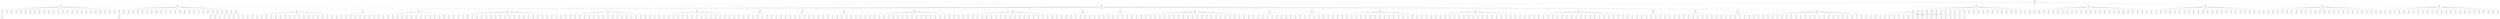 graph "G" {
  node [
    fontname = "Courier";
  ];
  "4432" [
    label = "Visits: 586\nValue: 327\na . . . a a \n. . a . . a \n. b . . . . \na . . b b a \n. . . . . . \n. b . . a . \n\na: 0 | A: 0 | \nb: 4 | B: 0 | \n\n\nO \"B\" jogou, vez do \"A\":";
  ];
  "4433" [
    label = "Visits: 27\nValue: 1\n. . . . a a \n. . a . . a \n. b . . . . \na . . b b a \n. . . . . . \n. b . . a . \n\na: 0 | A: 1 | \nb: 4 | B: 0 | \n\n\nO \"A\" jogou, vez do \"B\":";
  ];
  "4434" [
    label = "Visits: 2\nValue: 2\n. . . . a a \n. . a . . a \n. b . . . . \na . . b b a \n. . . . . . \n. b . a . b \n\na: 0 | A: 1 | \nb: 3 | B: 0 | \n\n\nO \"B\" jogou, vez do \"A\":";
  ];
  "4435" [
    label = "Visits: 1\nValue: 1\n. . . . a a \n. A . a . a \n. . . . . . \na b . b b a \n. . . . . . \n. b . a . b \n\na: 0 | A: 0 | \nb: 3 | B: 0 | \n\n\nO \"B\" jogou, vez do \"A\":";
  ];
  "4436" [
    label = "Visits: 1\nValue: 1\n. b . . a a \n. . . . . a \n. b . a . . \na . . b b a \n. . . . . . \n. b . . a . \n\na: 0 | A: 1 | \nb: 3 | B: 0 | \n\n\nO \"B\" jogou, vez do \"A\":";
  ];
  "4437" [
    label = "Visits: 1\nValue: 1\n. . . . a a \n. . a . . a \n. b . b . b \na . . . . a \n. . . b . . \n. b . . . . \n\na: 1 | A: 1 | \nb: 3 | B: 0 | \n\n\nO \"B\" jogou, vez do \"A\":";
  ];
  "4438" [
    label = "Visits: 1\nValue: 1\n. . . . a a \n. b . a . a \n. . . . . . \na b . b b a \n. . . . . . \n. b . . a . \n\na: 0 | A: 1 | \nb: 3 | B: 0 | \n\n\nO \"B\" jogou, vez do \"A\":";
  ];
  "4439" [
    label = "Visits: 1\nValue: 1\n. . a . a a \n. . . . . a \nb . b . . . \na . . . b a \n. . . . b . \n. b . . a . \n\na: 0 | A: 1 | \nb: 3 | B: 0 | \n\n\nO \"B\" jogou, vez do \"A\":";
  ];
  "4440" [
    label = "Visits: 1\nValue: 1\nb . . . a a \n. . a . . a \n. b . . . . \na . . b b a \n. . . . . . \n. b . . a . \n\na: 0 | A: 1 | \nb: 3 | B: 0 | \n\n\nO \"B\" jogou, vez do \"A\":";
  ];
  "4441" [
    label = "Visits: 1\nValue: 1\n. . . . a a \n. . a . . a \n. b . . b . \na . . . b a \n. . b . . . \n. . . . a . \n\na: 0 | A: 1 | \nb: 4 | B: 0 | \n\n\nO \"B\" jogou, vez do \"A\":";
  ];
  "4442" [
    label = "Visits: 1\nValue: 1\n. . . . a . \n. . a . . . \n. b . b . . \na . . b . . \n. . . . . b \n. b . . . . \n\na: 1 | A: 4 | \nb: 3 | B: 0 | \n\n\nO \"B\" jogou, vez do \"A\":";
  ];
  "4443" [
    label = "Visits: 1\nValue: 1\n. . . . . a \n. a . b . a \n. b . . . . \na . . b b a \n. . . . . . \n. b . . a . \n\na: 1 | A: 1 | \nb: 3 | B: 0 | \n\n\nO \"B\" jogou, vez do \"A\":";
  ];
  "4444" [
    label = "Visits: 1\nValue: 1\n. . . . a a \n. . a . . a \n. b . . . . \na . . b b a \n. . . . . . \nb . b . a . \n\na: 0 | A: 1 | \nb: 3 | B: 0 | \n\n\nO \"B\" jogou, vez do \"A\":";
  ];
  "4445" [
    label = "Visits: 1\nValue: 1\n. . . . a a \nb . a . . a \n. . . . . . \na . . . . a \n. . . . . . \n. b . . a . \n\na: 0 | A: 1 | \nb: 3 | B: 3 | \n\n\nO \"B\" jogou, vez do \"A\":";
  ];
  "4446" [
    label = "Visits: 1\nValue: 1\n. . . . a a \n. . a . . a \n. b b . b . \na . . . . . \n. . . . b . \n. b . . . . \n\na: 2 | A: 1 | \nb: 3 | B: 0 | \n\n\nO \"B\" jogou, vez do \"A\":";
  ];
  "4447" [
    label = "Visits: 1\nValue: 1\n. . . . a a \n. . a . . a \n. b . . . b \na . . b . . \n. . . b . a \n. b . . a . \n\na: 0 | A: 1 | \nb: 3 | B: 0 | \n\n\nO \"B\" jogou, vez do \"A\":";
  ];
  "4448" [
    label = "Visits: 1\nValue: 1\n. . . . a a \n. . a . . a \na b . . . . \n. . . b b a \nb . . . . . \n. . . . a . \n\na: 0 | A: 1 | \nb: 4 | B: 0 | \n\n\nO \"B\" jogou, vez do \"A\":";
  ];
  "4449" [
    label = "Visits: 1\nValue: 1\n. . . . a a \n. . a . . . \n. b . . b . \na . . . . . \n. . b . b . \n. b . . a . \n\na: 2 | A: 1 | \nb: 3 | B: 0 | \n\n\nO \"B\" jogou, vez do \"A\":";
  ];
  "4450" [
    label = "Visits: 1\nValue: 1\n. . . . a a \nb . a . . a \n. . . . . . \na . . . . a \n. . . . . . \n. b . . a . \n\na: 0 | A: 1 | \nb: 3 | B: 3 | \n\n\nO \"B\" jogou, vez do \"A\":";
  ];
  "4451" [
    label = "Visits: 1\nValue: 1\n. . . . a a \n. . a . . a \n. b . . . . \na . . b b a \n. . . . . . \n. b . b . a \n\na: 0 | A: 1 | \nb: 3 | B: 0 | \n\n\nO \"B\" jogou, vez do \"A\":";
  ];
  "4452" [
    label = "Visits: 1\nValue: 1\n. a . . a a \n. . . . . a \n. b . b . . \na . . . . a \n. . . b . b \n. b . . a . \n\na: 0 | A: 1 | \nb: 3 | B: 0 | \n\n\nO \"B\" jogou, vez do \"A\":";
  ];
  "4453" [
    label = "Visits: 1\nValue: 1\n. . . . . . \n. . a . b . \n. b . . . . \na . . b b a \n. . . . . . \n. b . . a . \n\na: 3 | A: 1 | \nb: 3 | B: 0 | \n\n\nO \"B\" jogou, vez do \"A\":";
  ];
  "4454" [
    label = "Visits: 1\nValue: 1\n. . . b a a \n. . a . . a \n. b . . . . \na . . b b a \n. . . . . . \n. b . . a . \n\na: 0 | A: 1 | \nb: 3 | B: 0 | \n\n\nO \"B\" jogou, vez do \"A\":";
  ];
  "4455" [
    label = "Visits: 1\nValue: 1\n. . b . a a \n. . . . . a \n. b a . . . \na . . b b a \n. . . . . . \n. b . . a . \n\na: 0 | A: 1 | \nb: 3 | B: 0 | \n\n\nO \"B\" jogou, vez do \"A\":";
  ];
  "4456" [
    label = "Visits: 1\nValue: 1\n. . . . a a \n. b a . . a \n. . . . . . \n. b . b b a \n. . . . . . \n. b . . a . \n\na: 1 | A: 1 | \nb: 3 | B: 0 | \n\n\nO \"B\" jogou, vez do \"A\":";
  ];
  "4457" [
    label = "Visits: 1\nValue: 1\n. . . . a a \n. . a . . a \n. b . . . . \n. . . b b a \n. b . . . . \n. . . . a . \n\na: 1 | A: 1 | \nb: 4 | B: 0 | \n\n\nO \"B\" jogou, vez do \"A\":";
  ];
  "4458" [
    label = "Visits: 1\nValue: 1\n. . . . a a \n. . a . . a \nb . b . . . \n. . . b b a \na . . . . . \n. b . . a . \n\na: 0 | A: 1 | \nb: 3 | B: 0 | \n\n\nO \"B\" jogou, vez do \"A\":";
  ];
  "4459" [
    label = "Visits: 1\nValue: 1\n. . . . a a \n. . a . . a \n. b . . . . \na . . b b a \n. . . . . . \nb . b . a . \n\na: 0 | A: 1 | \nb: 3 | B: 0 | \n\n\nO \"B\" jogou, vez do \"A\":";
  ];
  "4460" [
    label = "Visits: 27\nValue: 1\na . . . a a \n. . a . . a \n. b . . . . \na . . b b a \n. . . . . . \n. b . . . . \n\na: 0 | A: 1 | \nb: 4 | B: 0 | \n\n\nO \"A\" jogou, vez do \"B\":";
  ];
  "4461" [
    label = "Visits: 2\nValue: 2\na . . . a a \n. . a . . a \n. b . . . . \na . . b b a \n. . . . . . \nb . b . . . \n\na: 0 | A: 1 | \nb: 3 | B: 0 | \n\n\nO \"B\" jogou, vez do \"A\":";
  ];
  "4462" [
    label = "Visits: 1\nValue: 1\na . . . a a \n. . a . . a \n. b . . . . \na . . b b a \n. . . . . . \nb . b . . A \n\na: 0 | A: 0 | \nb: 3 | B: 0 | \n\n\nO \"B\" jogou, vez do \"A\":";
  ];
  "4463" [
    label = "Visits: 1\nValue: 1\na . . . . a \n. a . b . a \n. b . . . . \na . . b b a \n. . . . . . \n. b . . . . \n\na: 1 | A: 1 | \nb: 3 | B: 0 | \n\n\nO \"B\" jogou, vez do \"A\":";
  ];
  "4464" [
    label = "Visits: 1\nValue: 1\na . . . a a \n. . a . . a \n. b . . b . \na . . . b a \n. . b . . . \n. . . . . . \n\na: 0 | A: 1 | \nb: 4 | B: 0 | \n\n\nO \"B\" jogou, vez do \"A\":";
  ];
  "4465" [
    label = "Visits: 1\nValue: 1\na . . . a a \n. b a . . a \n. . . . . . \n. b . b b a \n. . . . . . \n. b . . . . \n\na: 1 | A: 1 | \nb: 3 | B: 0 | \n\n\nO \"B\" jogou, vez do \"A\":";
  ];
  "4466" [
    label = "Visits: 1\nValue: 1\na . . . a a \n. . a . . a \n. b . . . . \na . . b b a \n. . . . . . \n. b . . b . \n\na: 0 | A: 1 | \nb: 3 | B: 0 | \n\n\nO \"B\" jogou, vez do \"A\":";
  ];
  "4467" [
    label = "Visits: 1\nValue: 1\na . . . a a \n. . a . . a \na b . . . . \n. . . b b a \nb . . . . . \n. . . . . . \n\na: 0 | A: 1 | \nb: 4 | B: 0 | \n\n\nO \"B\" jogou, vez do \"A\":";
  ];
  "4468" [
    label = "Visits: 1\nValue: 1\n. . . . a a \nb . a . . a \n. . . . . . \na . . . . a \n. . . . . . \n. b . . . . \n\na: 1 | A: 1 | \nb: 3 | B: 3 | \n\n\nO \"B\" jogou, vez do \"A\":";
  ];
  "4469" [
    label = "Visits: 1\nValue: 1\na . . . . . \n. . a . b . \n. b . . . . \na . . b b a \n. . . . . . \n. b . . . . \n\na: 3 | A: 1 | \nb: 3 | B: 0 | \n\n\nO \"B\" jogou, vez do \"A\":";
  ];
  "4470" [
    label = "Visits: 1\nValue: 1\na . . b a a \n. . a . . a \n. b . . . . \na . . b b a \n. . . . . . \n. b . . . . \n\na: 0 | A: 1 | \nb: 3 | B: 0 | \n\n\nO \"B\" jogou, vez do \"A\":";
  ];
  "4471" [
    label = "Visits: 1\nValue: 1\na . . . a a \n. . a . . a \n. b . . . b \na . . b . . \n. . . b . a \n. b . . . . \n\na: 0 | A: 1 | \nb: 3 | B: 0 | \n\n\nO \"B\" jogou, vez do \"A\":";
  ];
  "4472" [
    label = "Visits: 1\nValue: 1\na . . . a . \n. . a . . . \n. b . b . . \na . . b . . \n. . . . . b \n. b . . . . \n\na: 0 | A: 4 | \nb: 3 | B: 0 | \n\n\nO \"B\" jogou, vez do \"A\":";
  ];
  "4473" [
    label = "Visits: 1\nValue: 1\na . . . a a \n. . a . . a \nb . b . . . \n. . . b b a \na . . . . . \n. b . . . . \n\na: 0 | A: 1 | \nb: 3 | B: 0 | \n\n\nO \"B\" jogou, vez do \"A\":";
  ];
  "4474" [
    label = "Visits: 1\nValue: 1\na . . . a a \n. . a . . a \n. b . . . . \na . . b b a \n. . . . . . \nb . b . . . \n\na: 0 | A: 1 | \nb: 3 | B: 0 | \n\n\nO \"B\" jogou, vez do \"A\":";
  ];
  "4475" [
    label = "Visits: 1\nValue: 1\na . . . a a \n. . a . . a \n. b . b . b \na . . . . a \n. . . b . . \n. b . . . . \n\na: 0 | A: 1 | \nb: 3 | B: 0 | \n\n\nO \"B\" jogou, vez do \"A\":";
  ];
  "4476" [
    label = "Visits: 1\nValue: 1\na . . . a a \n. . a . . . \n. b . . b . \na . . . . . \n. . b . b . \n. b . . . . \n\na: 2 | A: 1 | \nb: 3 | B: 0 | \n\n\nO \"B\" jogou, vez do \"A\":";
  ];
  "4477" [
    label = "Visits: 1\nValue: 1\na a . . a a \n. . . . . a \n. b . b . . \na . . . . a \n. . . b . b \n. b . . . . \n\na: 0 | A: 1 | \nb: 3 | B: 0 | \n\n\nO \"B\" jogou, vez do \"A\":";
  ];
  "4478" [
    label = "Visits: 1\nValue: 1\na . b . a a \n. . . . . a \n. b a . . . \na . . b b a \n. . . . . . \n. b . . . . \n\na: 0 | A: 1 | \nb: 3 | B: 0 | \n\n\nO \"B\" jogou, vez do \"A\":";
  ];
  "4479" [
    label = "Visits: 1\nValue: 1\na . . . a a \n. . a . . a \n. b . . . . \n. . . b b a \n. b . . . . \n. . . . . . \n\na: 1 | A: 1 | \nb: 4 | B: 0 | \n\n\nO \"B\" jogou, vez do \"A\":";
  ];
  "4480" [
    label = "Visits: 1\nValue: 1\na . . . a a \n. . a . . a \n. b . . . . \na . . b b a \n. . . . . . \n. b . . . b \n\na: 0 | A: 1 | \nb: 3 | B: 0 | \n\n\nO \"B\" jogou, vez do \"A\":";
  ];
  "4481" [
    label = "Visits: 1\nValue: 1\na . . . a a \n. . a . . a \n. b b . b . \na . . . . . \n. . . . b . \n. b . . . . \n\na: 1 | A: 1 | \nb: 3 | B: 0 | \n\n\nO \"B\" jogou, vez do \"A\":";
  ];
  "4482" [
    label = "Visits: 1\nValue: 1\n. b . . a a \n. . . . . a \n. b . a . . \na . . b b a \n. . . . . . \n. b . . . . \n\na: 1 | A: 1 | \nb: 3 | B: 0 | \n\n\nO \"B\" jogou, vez do \"A\":";
  ];
  "4483" [
    label = "Visits: 1\nValue: 1\na . . . a a \n. . a . . a \n. b . . . . \na . . b b a \n. . . . . . \n. b . b . . \n\na: 0 | A: 1 | \nb: 3 | B: 0 | \n\n\nO \"B\" jogou, vez do \"A\":";
  ];
  "4484" [
    label = "Visits: 1\nValue: 1\n. . . . a a \n. b . a . a \n. . . . . . \na b . b b a \n. . . . . . \n. b . . . . \n\na: 1 | A: 1 | \nb: 3 | B: 0 | \n\n\nO \"B\" jogou, vez do \"A\":";
  ];
  "4485" [
    label = "Visits: 1\nValue: 1\na . a . a a \n. . . . . a \nb . b . . . \na . . . b a \n. . . . b . \n. b . . . . \n\na: 0 | A: 1 | \nb: 3 | B: 0 | \n\n\nO \"B\" jogou, vez do \"A\":";
  ];
  "4486" [
    label = "Visits: 1\nValue: 1\na . . . a a \nb . a . . a \n. . . . . . \na . . . . a \n. . . . . . \n. b . . . . \n\na: 0 | A: 1 | \nb: 3 | B: 3 | \n\n\nO \"B\" jogou, vez do \"A\":";
  ];
  "4487" [
    label = "Visits: 402\nValue: 252\na . . . a a \n. . a . . . \n. b . . . . \na . . b b a \n. . . . . . \n. b . . a . \n\na: 0 | A: 1 | \nb: 4 | B: 0 | \n\n\nO \"A\" jogou, vez do \"B\":";
  ];
  "4488" [
    label = "Visits: 10\nValue: 1\n. . . . a a \n. b . a . . \n. . . . . . \na b . b b a \n. . . . . . \n. b . . a . \n\na: 1 | A: 1 | \nb: 3 | B: 0 | \n\n\nO \"B\" jogou, vez do \"A\":";
  ];
  "4489" [
    label = "Visits: 1\nValue: 1\n. . . . a a \n. b . a . . \n. . . b . a \na b . b . . \n. . . . . a \n. b . . . . \n\na: 1 | A: 1 | \nb: 3 | B: 0 | \n\n\nO \"A\" jogou, vez do \"B\":";
  ];
  "4490" [
    label = "Visits: 1\nValue: 1\n. . . . . . \n. b . a . A \n. . . . . . \na b . b b a \n. . . . . . \n. b . . a . \n\na: 3 | A: 0 | \nb: 3 | B: 0 | \n\n\nO \"A\" jogou, vez do \"B\":";
  ];
  "4491" [
    label = "Visits: 1\nValue: 1\n. . . . a a \n. b . a . . \n. . . b . a \na b . b . . \n. . . . . A \n. b . . . . \n\na: 2 | A: 0 | \nb: 3 | B: 0 | \n\n\nO \"A\" jogou, vez do \"B\":";
  ];
  "4492" [
    label = "Visits: 1\nValue: 1\n. . b . a a \n. . . a . . \nA . . . . . \n. . . . b a \na . . . . . \n. . . . a . \n\na: 1 | A: 0 | \nb: 3 | B: 3 | \n\n\nO \"A\" jogou, vez do \"B\":";
  ];
  "4493" [
    label = "Visits: 1\nValue: 1\n. . . . . . \n. b a . a . \n. . . . . . \na b . b b a \n. . . . . . \n. b . . a . \n\na: 2 | A: 1 | \nb: 3 | B: 0 | \n\n\nO \"A\" jogou, vez do \"B\":";
  ];
  "4494" [
    label = "Visits: 1\nValue: 1\n. . . . a a \n. b . a . . \n. b . . . . \n. . . b b a \n. a . . . . \n. . . . a . \n\na: 1 | A: 1 | \nb: 4 | B: 0 | \n\n\nO \"A\" jogou, vez do \"B\":";
  ];
  "4495" [
    label = "Visits: 1\nValue: 1\n. . . . a a \n. b . a . . \n. . b . b . \na b . . . . \n. . . . A . \n. b . . . . \n\na: 3 | A: 0 | \nb: 3 | B: 0 | \n\n\nO \"A\" jogou, vez do \"B\":";
  ];
  "4496" [
    label = "Visits: 1\nValue: 1\n. . a . a a \n. b . . . . \n. . . . A . \na b . . . . \n. . b . b . \n. b . . a . \n\na: 2 | A: 0 | \nb: 3 | B: 0 | \n\n\nO \"A\" jogou, vez do \"B\":";
  ];
  "4497" [
    label = "Visits: 1\nValue: 1\n. . . . a a \nb . A . a . \n. . . . . . \na b . b b a \n. . . . . . \n. b . . a . \n\na: 1 | A: 0 | \nb: 3 | B: 0 | \n\n\nO \"A\" jogou, vez do \"B\":";
  ];
  "4498" [
    label = "Visits: 20\nValue: 9\na . . . a a \n. . a . . . \n. b . . . . \na . . b b a \n. . . . . . \nb . b . a . \n\na: 0 | A: 1 | \nb: 3 | B: 0 | \n\n\nO \"B\" jogou, vez do \"A\":";
  ];
  "4499" [
    label = "Visits: 1\nValue: 1\na . . . a a \n. . a . . . \n. b . . A . \na . . . . . \n. . b . b . \nb . b . a . \n\na: 1 | A: 0 | \nb: 3 | B: 0 | \n\n\nO \"A\" jogou, vez do \"B\":";
  ];
  "4500" [
    label = "Visits: 1\nValue: 1\n. A . . a a \n. . . . . . \n. b . a . . \na . . b b a \n. . . . . . \nb . b . a . \n\na: 1 | A: 0 | \nb: 3 | B: 0 | \n\n\nO \"A\" jogou, vez do \"B\":";
  ];
  "4501" [
    label = "Visits: 1\nValue: 1\na . . . a a \n. . a . . . \n. b . . . . \n. . . b b a \n. A . . . . \n. . . . a . \n\na: 1 | A: 0 | \nb: 5 | B: 0 | \n\n\nO \"A\" jogou, vez do \"B\":";
  ];
  "4502" [
    label = "Visits: 1\nValue: 1\na . A . a a \n. . . . . . \n. b a . . . \na . . b b a \n. . . . . . \nb . b . a . \n\na: 0 | A: 0 | \nb: 3 | B: 0 | \n\n\nO \"B\" jogou, vez do \"A\":";
  ];
  "4503" [
    label = "Visits: 1\nValue: 1\na . . . . . \n. . a . . A \n. b . . . . \na . . b b a \n. . . . . . \nb . b . a . \n\na: 2 | A: 0 | \nb: 3 | B: 0 | \n\n\nO \"A\" jogou, vez do \"B\":";
  ];
  "4504" [
    label = "Visits: 1\nValue: 1\na . . . a a \n. . a . . . \nA . b . . . \n. . . b b a \na . . . . . \nb . b . a . \n\na: 0 | A: 0 | \nb: 3 | B: 0 | \n\n\nO \"B\" jogou, vez do \"A\":";
  ];
  "4505" [
    label = "Visits: 1\nValue: 1\na . a . a a \n. . . . . . \nb . A . . . \na . . . b a \n. . . . b . \nb . b . a . \n\na: 0 | A: 0 | \nb: 3 | B: 0 | \n\n\nO \"B\" jogou, vez do \"A\":";
  ];
  "4506" [
    label = "Visits: 1\nValue: 1\na . . . . . \n. . a . A . \n. b . . . . \na . . b b a \n. . . . . . \nb . b . a . \n\na: 2 | A: 0 | \nb: 3 | B: 0 | \n\n\nO \"A\" jogou, vez do \"B\":";
  ];
  "4507" [
    label = "Visits: 1\nValue: 1\na . . . a a \n. . a . . . \n. b . b . b \na . . . . a \n. . . A . . \nb . . . . . \n\na: 1 | A: 0 | \nb: 4 | B: 0 | \n\n\nO \"A\" jogou, vez do \"B\":";
  ];
  "4508" [
    label = "Visits: 1\nValue: 1\na . . . a a \n. . a . . . \n. b . b . a \na . . b . . \n. . . . . A \nb . b . . . \n\na: 1 | A: 0 | \nb: 3 | B: 0 | \n\n\nO \"A\" jogou, vez do \"B\":";
  ];
  "4509" [
    label = "Visits: 1\nValue: 1\na . . . a a \n. . a . . . \n. b . . . A \na . . b . . \n. . . b . a \nb . b . a . \n\na: 0 | A: 0 | \nb: 3 | B: 0 | \n\n\nO \"B\" jogou, vez do \"A\":";
  ];
  "4510" [
    label = "Visits: 1\nValue: 1\na . . . a a \n. . a . . . \n. b . . . . \na . . b b a \n. . . . . . \n. A . b a . \n\na: 0 | A: 0 | \nb: 4 | B: 0 | \n\n\nO \"B\" jogou, vez do \"A\":";
  ];
  "4511" [
    label = "Visits: 1\nValue: 1\na . . . a a \n. . a . . . \n. b . . . . \na . . b b a \n. . . . . . \nb b . A . a \n\na: 0 | A: 0 | \nb: 3 | B: 0 | \n\n\nO \"B\" jogou, vez do \"A\":";
  ];
  "4512" [
    label = "Visits: 1\nValue: 1\na . . . a a \n. . a . . . \n. b b . b . \na . . . . . \n. . . . A . \nb . b . . . \n\na: 2 | A: 0 | \nb: 3 | B: 0 | \n\n\nO \"A\" jogou, vez do \"B\":";
  ];
  "4513" [
    label = "Visits: 1\nValue: 1\na . . . a a \n. b a . . . \n. . . . . . \n. A . b b a \n. . . . . . \nb . b . a . \n\na: 1 | A: 0 | \nb: 3 | B: 0 | \n\n\nO \"A\" jogou, vez do \"B\":";
  ];
  "4514" [
    label = "Visits: 1\nValue: 1\na . . . a a \nb . a . . . \n. . . . . . \na . A b b a \n. . . . . . \nb . b . a . \n\na: 0 | A: 0 | \nb: 3 | B: 0 | \n\n\nO \"B\" jogou, vez do \"A\":";
  ];
  "4515" [
    label = "Visits: 1\nValue: 1\na . . . a a \n. . a . . . \n. b . . b . \na . . . b a \n. . A . . . \nb . . . a . \n\na: 0 | A: 0 | \nb: 4 | B: 0 | \n\n\nO \"B\" jogou, vez do \"A\":";
  ];
  "4516" [
    label = "Visits: 1\nValue: 1\na . . . . a \n. a . A . . \n. b . . . . \na . . b b a \n. . . . . . \nb . b . a . \n\na: 1 | A: 0 | \nb: 3 | B: 0 | \n\n\nO \"A\" jogou, vez do \"B\":";
  ];
  "4517" [
    label = "Visits: 1\nValue: 1\n. . . . a a \n. A . a . . \n. . . . . . \na b . b b a \n. . . . . . \nb . b . a . \n\na: 1 | A: 0 | \nb: 3 | B: 0 | \n\n\nO \"A\" jogou, vez do \"B\":";
  ];
  "4518" [
    label = "Visits: 10\nValue: 1\n. b . . a a \n. . . . . . \n. b . a . . \na . . b b a \n. . . . . . \n. b . . a . \n\na: 1 | A: 1 | \nb: 3 | B: 0 | \n\n\nO \"B\" jogou, vez do \"A\":";
  ];
  "4519" [
    label = "Visits: 1\nValue: 1\n. . . . a a \na . . . . . \n. . . a . . \na . . . . a \n. . . . . . \n. b . . a . \n\na: 0 | A: 1 | \nb: 4 | B: 3 | \n\n\nO \"A\" jogou, vez do \"B\":";
  ];
  "4520" [
    label = "Visits: 1\nValue: 1\n. b . . a a \n. . . . . . \n. b . a . . \n. . . b b a \n. a . . . . \n. . . . a . \n\na: 1 | A: 1 | \nb: 4 | B: 0 | \n\n\nO \"A\" jogou, vez do \"B\":";
  ];
  "4521" [
    label = "Visits: 1\nValue: 1\n. b . . a a \n. b . . . . \n. . . a . . \n. a . b b a \n. . . . . . \n. b . . a . \n\na: 1 | A: 1 | \nb: 3 | B: 0 | \n\n\nO \"A\" jogou, vez do \"B\":";
  ];
  "4522" [
    label = "Visits: 1\nValue: 1\n. b . . a a \n. . . . . . \n. b . a . a \na . . b b . \n. . . . . a \n. b . . . . \n\na: 1 | A: 1 | \nb: 3 | B: 0 | \n\n\nO \"A\" jogou, vez do \"B\":";
  ];
  "4523" [
    label = "Visits: 1\nValue: 1\n. b . . a a \n. . . . . . \nb . A . a . \na . . . b a \n. . . . b . \n. b . . a . \n\na: 1 | A: 0 | \nb: 3 | B: 0 | \n\n\nO \"A\" jogou, vez do \"B\":";
  ];
  "4524" [
    label = "Visits: 1\nValue: 1\n. . . . a a \n. . a . . . \n. b . a . . \na . . b b a \n. . . . . . \n. b . . a . \n\na: 0 | A: 1 | \nb: 4 | B: 0 | \n\n\nO \"A\" jogou, vez do \"B\":";
  ];
  "4525" [
    label = "Visits: 1\nValue: 1\n. b . . a a \n. . . . . . \n. b . a . . \n. . . b b a \n. A . . . . \n. . . . a . \n\na: 2 | A: 0 | \nb: 4 | B: 0 | \n\n\nO \"A\" jogou, vez do \"B\":";
  ];
  "4526" [
    label = "Visits: 1\nValue: 1\n. b . . . . \n. . . . a . \n. b . . . . \na . a b b a \n. . . . . . \n. b . . a . \n\na: 2 | A: 1 | \nb: 3 | B: 0 | \n\n\nO \"A\" jogou, vez do \"B\":";
  ];
  "4527" [
    label = "Visits: 1\nValue: 1\n. b . . a a \n. b . . . . \n. . . a . . \n. A . b b a \n. . . . . . \n. b . . a . \n\na: 2 | A: 0 | \nb: 3 | B: 0 | \n\n\nO \"A\" jogou, vez do \"B\":";
  ];
  "4528" [
    label = "Visits: 16\nValue: 6\na . . . a a \n. . a . . . \nb . b . . . \n. . . b b a \na . . . . . \n. b . . a . \n\na: 0 | A: 1 | \nb: 3 | B: 0 | \n\n\nO \"B\" jogou, vez do \"A\":";
  ];
  "4529" [
    label = "Visits: 1\nValue: 1\na . . . a a \n. . a . . . \nb . b . . A \n. . . b . . \na . . b . a \n. b . . a . \n\na: 0 | A: 0 | \nb: 3 | B: 0 | \n\n\nO \"B\" jogou, vez do \"A\":";
  ];
  "4530" [
    label = "Visits: 1\nValue: 1\na . . . . . \n. . . . . . \nb a b . . . \n. . . b b a \na . . . . . \n. b . . a . \n\na: 0 | A: 3 | \nb: 3 | B: 0 | \n\n\nO \"A\" jogou, vez do \"B\":";
  ];
  "4531" [
    label = "Visits: 1\nValue: 1\n. A . . a a \n. . . . . . \nb . b a . . \n. . . b b a \na . . . . . \n. b . . a . \n\na: 1 | A: 0 | \nb: 3 | B: 0 | \n\n\nO \"A\" jogou, vez do \"B\":";
  ];
  "4532" [
    label = "Visits: 1\nValue: 1\na . . . a a \n. . a . . . \nb . b . b . \n. . . . b a \na . A . . . \n. . . . a . \n\na: 0 | A: 0 | \nb: 4 | B: 0 | \n\n\nO \"B\" jogou, vez do \"A\":";
  ];
  "4533" [
    label = "Visits: 1\nValue: 1\na . . . . . \n. . . . . . \n. A . b . . \n. . . b b a \na . . . . . \n. b . . a . \n\na: 0 | A: 3 | \nb: 4 | B: 0 | \n\n\nO \"A\" jogou, vez do \"B\":";
  ];
  "4534" [
    label = "Visits: 1\nValue: 1\na . . . a a \n. . a . . . \nb . b . . . \n. . . b b a \na . . . . . \nb . A . a . \n\na: 0 | A: 0 | \nb: 3 | B: 0 | \n\n\nO \"B\" jogou, vez do \"A\":";
  ];
  "4535" [
    label = "Visits: 1\nValue: 1\na . . . a a \n. . a . . . \nb . b . . . \n. . . b b a \na . . . . . \n. b . a . A \n\na: 0 | A: 0 | \nb: 3 | B: 0 | \n\n\nO \"B\" jogou, vez do \"A\":";
  ];
  "4536" [
    label = "Visits: 1\nValue: 1\na . . . a a \n. . a . . . \nb . b . b . \n. . . b . . \na . . . A . \n. b . . . . \n\na: 2 | A: 0 | \nb: 3 | B: 0 | \n\n\nO \"A\" jogou, vez do \"B\":";
  ];
  "4537" [
    label = "Visits: 1\nValue: 1\na . . . a a \n. . a . . . \nb . b . . . \n. . . b b a \na . . . . . \n. b . A . a \n\na: 0 | A: 0 | \nb: 3 | B: 0 | \n\n\nO \"B\" jogou, vez do \"A\":";
  ];
  "4538" [
    label = "Visits: 1\nValue: 1\na . . . a a \n. . a . . . \nb . b b . a \n. . . b . . \na . . . . A \n. b . . . . \n\na: 1 | A: 0 | \nb: 3 | B: 0 | \n\n\nO \"A\" jogou, vez do \"B\":";
  ];
  "4539" [
    label = "Visits: 1\nValue: 1\na . . . a a \n. . a b . . \n. . . . . . \n. A . b b a \n. . . . . . \n. b . . a . \n\na: 1 | A: 0 | \nb: 4 | B: 0 | \n\n\nO \"A\" jogou, vez do \"B\":";
  ];
  "4540" [
    label = "Visits: 1\nValue: 1\na . . . a a \n. . a . . . \nb . b . A . \n. . . . . . \na . b . b . \n. b . . a . \n\na: 1 | A: 0 | \nb: 3 | B: 0 | \n\n\nO \"A\" jogou, vez do \"B\":";
  ];
  "4541" [
    label = "Visits: 1\nValue: 1\na . . . a a \n. . a . . . \nb . b . . . \n. . . b b a \n. A . . . . \n. . . . a . \n\na: 1 | A: 0 | \nb: 4 | B: 0 | \n\n\nO \"A\" jogou, vez do \"B\":";
  ];
  "4542" [
    label = "Visits: 1\nValue: 1\na . . . . . \n. . a . . A \nb . b . . . \n. . . b b a \na . . . . . \n. b . . a . \n\na: 2 | A: 0 | \nb: 3 | B: 0 | \n\n\nO \"A\" jogou, vez do \"B\":";
  ];
  "4543" [
    label = "Visits: 1\nValue: 1\n. . . . a a \nA . a . . . \n. . b . . . \nb . . b b a \na . . . . . \n. b . . a . \n\na: 1 | A: 0 | \nb: 3 | B: 0 | \n\n\nO \"A\" jogou, vez do \"B\":";
  ];
  "4544" [
    label = "Visits: 24\nValue: 13\na . . . a a \n. . a . . . \n. b . . b . \na . . . b a \n. . b . . . \n. . . . a . \n\na: 0 | A: 1 | \nb: 4 | B: 0 | \n\n\nO \"B\" jogou, vez do \"A\":";
  ];
  "4545" [
    label = "Visits: 1\nValue: 1\na . . . a a \n. . a . . . \n. b . b b a \na . . . . . \n. . b . . A \n. . . . . . \n\na: 1 | A: 0 | \nb: 4 | B: 0 | \n\n\nO \"A\" jogou, vez do \"B\":";
  ];
  "4546" [
    label = "Visits: 1\nValue: 1\na . . . a a \n. . a . . . \n. b . . b . \n. . . . b a \n. A . b . . \n. . . . a . \n\na: 1 | A: 0 | \nb: 4 | B: 0 | \n\n\nO \"A\" jogou, vez do \"B\":";
  ];
  "4547" [
    label = "Visits: 1\nValue: 1\na . . . a a \n. b a . . . \n. . . . b . \n. A . . b a \n. . . . . . \n. . . b a . \n\na: 1 | A: 0 | \nb: 4 | B: 0 | \n\n\nO \"A\" jogou, vez do \"B\":";
  ];
  "4548" [
    label = "Visits: 1\nValue: 1\na a . . a a \n. . . . . . \n. b . A . b \na . . . . a \n. . b . . b \n. . . . a . \n\na: 0 | A: 0 | \nb: 4 | B: 0 | \n\n\nO \"B\" jogou, vez do \"A\":";
  ];
  "4549" [
    label = "Visits: 1\nValue: 1\na . . . a a \n. . a . . . \n. b . . b . \na b . . b a \n. . . . . . \n. . . A . a \n\na: 0 | A: 0 | \nb: 4 | B: 0 | \n\n\nO \"B\" jogou, vez do \"A\":";
  ];
  "4550" [
    label = "Visits: 1\nValue: 1\na . . . a a \n. . a . . . \nA . b . b . \n. . . . b a \na . b . . . \n. . . . a . \n\na: 0 | A: 0 | \nb: 4 | B: 0 | \n\n\nO \"B\" jogou, vez do \"A\":";
  ];
  "4551" [
    label = "Visits: 1\nValue: 1\na . a . a a \n. . . . . . \nb . A . b . \na . . . b a \n. . b . . . \n. . . . a . \n\na: 0 | A: 0 | \nb: 4 | B: 0 | \n\n\nO \"B\" jogou, vez do \"A\":";
  ];
  "4552" [
    label = "Visits: 1\nValue: 1\na . . . a a \n. . a . . . \n. b . . b b \na . . . . a \n. b . A . . \n. . . . . . \n\na: 1 | A: 0 | \nb: 4 | B: 0 | \n\n\nO \"A\" jogou, vez do \"B\":";
  ];
  "4553" [
    label = "Visits: 1\nValue: 1\na . A . a a \n. . . . . . \n. b a . b . \na . . . b a \n. . b . . . \n. . . . a . \n\na: 0 | A: 0 | \nb: 4 | B: 0 | \n\n\nO \"B\" jogou, vez do \"A\":";
  ];
  "4554" [
    label = "Visits: 1\nValue: 1\na . . . a a \nb . a . . . \n. . . . b . \na . A . b a \n. . . . . . \n. . b . a . \n\na: 0 | A: 0 | \nb: 4 | B: 0 | \n\n\nO \"B\" jogou, vez do \"A\":";
  ];
  "4555" [
    label = "Visits: 1\nValue: 1\na . . . . a \n. a . A . . \n. b . . b . \na . . . b a \n. . b . . . \n. . . . a . \n\na: 1 | A: 0 | \nb: 4 | B: 0 | \n\n\nO \"A\" jogou, vez do \"B\":";
  ];
  "4556" [
    label = "Visits: 1\nValue: 1\n. A . . a a \n. . . . . . \n. b . a b . \na . . . b a \n. . b . . . \n. . . . a . \n\na: 1 | A: 0 | \nb: 4 | B: 0 | \n\n\nO \"A\" jogou, vez do \"B\":";
  ];
  "4557" [
    label = "Visits: 1\nValue: 1\na . . . a a \n. . a . . . \n. b . b . A \na . . . . . \n. . b b . a \n. . . . a . \n\na: 0 | A: 0 | \nb: 4 | B: 0 | \n\n\nO \"B\" jogou, vez do \"A\":";
  ];
  "4558" [
    label = "Visits: 1\nValue: 1\na . . . a a \n. . a . . . \n. b . . b . \na . b . b a \n. . . . . . \n. . A . a . \n\na: 0 | A: 0 | \nb: 4 | B: 0 | \n\n\nO \"B\" jogou, vez do \"A\":";
  ];
  "4559" [
    label = "Visits: 1\nValue: 1\na . . . a a \n. . a . . . \n. b . . b . \na . . . b a \n. . b . . . \n. . . a . A \n\na: 0 | A: 0 | \nb: 4 | B: 0 | \n\n\nO \"B\" jogou, vez do \"A\":";
  ];
  "4560" [
    label = "Visits: 1\nValue: 1\na . . . . . \n. . a . A . \n. b . . b . \na . . . b a \n. . b . . . \n. . . . a . \n\na: 2 | A: 0 | \nb: 4 | B: 0 | \n\n\nO \"A\" jogou, vez do \"B\":";
  ];
  "4561" [
    label = "Visits: 1\nValue: 1\na . . . a a \n. . a . . . \n. b . . b . \na . . . b a \n. . b . . . \nA . . . a . \n\na: 0 | A: 0 | \nb: 4 | B: 0 | \n\n\nO \"B\" jogou, vez do \"A\":";
  ];
  "4562" [
    label = "Visits: 1\nValue: 1\n. . . . a a \nA . a . . . \n. . . . b . \na . b . b a \n. . b . . . \n. . . . a . \n\na: 1 | A: 0 | \nb: 4 | B: 0 | \n\n\nO \"A\" jogou, vez do \"B\":";
  ];
  "4563" [
    label = "Visits: 1\nValue: 1\n. . . . a a \n. A . a . . \n. . . . b . \na b . . b a \n. . b . . . \n. . . . a . \n\na: 1 | A: 0 | \nb: 4 | B: 0 | \n\n\nO \"A\" jogou, vez do \"B\":";
  ];
  "4564" [
    label = "Visits: 1\nValue: 1\na . . . a a \n. . a . . b \n. b . . . . \na . . A b a \n. . . . . . \n. b . . a . \n\na: 0 | A: 0 | \nb: 4 | B: 0 | \n\n\nO \"B\" jogou, vez do \"A\":";
  ];
  "4565" [
    label = "Visits: 1\nValue: 1\na . . . a a \n. . a . . . \n. b . . b . \na . . . b . \n. . b . A . \n. . . . . . \n\na: 2 | A: 0 | \nb: 4 | B: 0 | \n\n\nO \"A\" jogou, vez do \"B\":";
  ];
  "4566" [
    label = "Visits: 1\nValue: 1\na . . . a a \n. . a . . . \na b . . b . \n. . . . b a \nA . b . . . \n. . . . a . \n\na: 0 | A: 0 | \nb: 4 | B: 0 | \n\n\nO \"B\" jogou, vez do \"A\":";
  ];
  "4567" [
    label = "Visits: 1\nValue: 1\na . . . . . \n. . a . . A \n. b . . . . \na . . b b a \n. . b . . . \n. . . . a . \n\na: 2 | A: 0 | \nb: 4 | B: 0 | \n\n\nO \"A\" jogou, vez do \"B\":";
  ];
  "4568" [
    label = "Visits: 21\nValue: 10\na . . . a a \n. . a . . . \n. b . . . . \na . . b b a \n. . . . . . \n. b . a . b \n\na: 0 | A: 1 | \nb: 3 | B: 0 | \n\n\nO \"B\" jogou, vez do \"A\":";
  ];
  "4569" [
    label = "Visits: 1\nValue: 1\na . a . a a \n. . . . . . \nb . A . . . \na . . . b a \n. . . . b . \n. b . a . b \n\na: 0 | A: 0 | \nb: 3 | B: 0 | \n\n\nO \"B\" jogou, vez do \"A\":";
  ];
  "4570" [
    label = "Visits: 1\nValue: 1\na . . . a a \n. . a . . . \n. b b . b . \na . . . . . \n. . . . A . \n. b . . . . \n\na: 2 | A: 0 | \nb: 4 | B: 0 | \n\n\nO \"A\" jogou, vez do \"B\":";
  ];
  "4571" [
    label = "Visits: 1\nValue: 1\na . A . a a \n. . . . . . \n. b a . . . \na . . b b a \n. . . . . . \n. b . a . b \n\na: 0 | A: 0 | \nb: 3 | B: 0 | \n\n\nO \"B\" jogou, vez do \"A\":";
  ];
  "4572" [
    label = "Visits: 1\nValue: 1\na a . . a a \n. . . . . . \n. b . A . . \na . . . . a \n. . . b . b \n. b . a . b \n\na: 0 | A: 0 | \nb: 3 | B: 0 | \n\n\nO \"B\" jogou, vez do \"A\":";
  ];
  "4573" [
    label = "Visits: 1\nValue: 1\na . . . a a \n. . a . . . \n. b . . A . \na . . . . . \n. . b . b . \n. b . a . b \n\na: 1 | A: 0 | \nb: 3 | B: 0 | \n\n\nO \"A\" jogou, vez do \"B\":";
  ];
  "4574" [
    label = "Visits: 1\nValue: 1\na . . . a a \n. . a . . . \n. b . . . . \na . . b b a \n. . . . . . \n. b a . A . \n\na: 0 | A: 0 | \nb: 4 | B: 0 | \n\n\nO \"B\" jogou, vez do \"A\":";
  ];
  "4575" [
    label = "Visits: 1\nValue: 1\na . . . a a \n. . a . . . \n. b . . . A \na . . b . . \n. . . b . a \n. b . a . b \n\na: 0 | A: 0 | \nb: 3 | B: 0 | \n\n\nO \"B\" jogou, vez do \"A\":";
  ];
  "4576" [
    label = "Visits: 1\nValue: 1\na . . . a a \n. . a . . . \na b . . . . \n. . . b b a \nA . . . . . \n. . . a . b \n\na: 0 | A: 0 | \nb: 4 | B: 0 | \n\n\nO \"B\" jogou, vez do \"A\":";
  ];
  "4577" [
    label = "Visits: 1\nValue: 1\na . . . . a \n. a . A . . \n. b . . . . \na . . b b a \n. . . . . . \n. b . a . b \n\na: 1 | A: 0 | \nb: 3 | B: 0 | \n\n\nO \"A\" jogou, vez do \"B\":";
  ];
  "4578" [
    label = "Visits: 1\nValue: 1\na . . . . . \n. . a . A . \n. b . . . . \na . . b b a \n. . . . . . \n. b . a . b \n\na: 2 | A: 0 | \nb: 3 | B: 0 | \n\n\nO \"A\" jogou, vez do \"B\":";
  ];
  "4579" [
    label = "Visits: 1\nValue: 1\na . . . a a \n. b a . . . \n. . . . . . \n. A . b b a \n. . . . . . \n. b . a . b \n\na: 1 | A: 0 | \nb: 3 | B: 0 | \n\n\nO \"A\" jogou, vez do \"B\":";
  ];
  "4580" [
    label = "Visits: 1\nValue: 1\na . . . a a \n. . a . . . \n. b . . . . \n. . . b b a \n. A . . . . \n. . . a . b \n\na: 1 | A: 0 | \nb: 4 | B: 0 | \n\n\nO \"A\" jogou, vez do \"B\":";
  ];
  "4581" [
    label = "Visits: 1\nValue: 1\na . . . a a \n. . a . . . \n. b . . b . \na . . . b a \n. . A . . . \n. . . . . b \n\na: 1 | A: 0 | \nb: 4 | B: 0 | \n\n\nO \"A\" jogou, vez do \"B\":";
  ];
  "4582" [
    label = "Visits: 1\nValue: 1\na . . . a a \n. . a . . . \n. b . . . . \na . . b b a \n. . . . . . \nA . b a . b \n\na: 0 | A: 0 | \nb: 3 | B: 0 | \n\n\nO \"B\" jogou, vez do \"A\":";
  ];
  "4583" [
    label = "Visits: 1\nValue: 1\na . . . a a \nb . a . . . \n. . . . . . \na . A b b a \n. . . . . . \n. b . a . b \n\na: 0 | A: 0 | \nb: 3 | B: 0 | \n\n\nO \"B\" jogou, vez do \"A\":";
  ];
  "4584" [
    label = "Visits: 1\nValue: 1\n. . . . a a \nA . a . . . \n. . . . . . \na . . . . a \n. . . . . . \n. b . a . b \n\na: 1 | A: 0 | \nb: 3 | B: 3 | \n\n\nO \"A\" jogou, vez do \"B\":";
  ];
  "4585" [
    label = "Visits: 1\nValue: 1\n. A . . a a \n. . . . . . \n. b . a . . \na . . b b a \n. . . . . . \n. b . a . b \n\na: 1 | A: 0 | \nb: 3 | B: 0 | \n\n\nO \"A\" jogou, vez do \"B\":";
  ];
  "4586" [
    label = "Visits: 1\nValue: 1\na . . . . . \n. . a . . A \n. b . . . . \na . . b b a \n. . . . . . \n. b . a . b \n\na: 2 | A: 0 | \nb: 3 | B: 0 | \n\n\nO \"A\" jogou, vez do \"B\":";
  ];
  "4587" [
    label = "Visits: 1\nValue: 1\na . . . a a \n. . a . . . \nA . b . . . \n. . . b b a \na . . . . . \n. b . a . b \n\na: 0 | A: 0 | \nb: 3 | B: 0 | \n\n\nO \"B\" jogou, vez do \"A\":";
  ];
  "4588" [
    label = "Visits: 1\nValue: 1\na . . . a a \n. . a . . . \n. b . b . b \na . . . . a \n. . . A . . \n. b . . . b \n\na: 1 | A: 0 | \nb: 3 | B: 0 | \n\n\nO \"A\" jogou, vez do \"B\":";
  ];
  "4589" [
    label = "Visits: 19\nValue: 8\na . . . a a \nb . a . . . \n. . . . . . \na . . . . a \n. . . . . . \n. b . . a . \n\na: 0 | A: 1 | \nb: 3 | B: 3 | \n\n\nO \"B\" jogou, vez do \"A\":";
  ];
  "4590" [
    label = "Visits: 1\nValue: 1\na . . . a a \nb . a . . . \nA . . . . . \n. . . . . a \na . . . . . \n. b . . a . \n\na: 0 | A: 0 | \nb: 3 | B: 3 | \n\n\nO \"B\" jogou, vez do \"A\":";
  ];
  "4591" [
    label = "Visits: 1\nValue: 1\na . . . a a \nb . a . . . \n. . . . . a \na . . . . . \n. . . . . A \n. b . . . . \n\na: 1 | A: 0 | \nb: 3 | B: 3 | \n\n\nO \"A\" jogou, vez do \"B\":";
  ];
  "4592" [
    label = "Visits: 1\nValue: 1\na . A . a a \nb . . . . . \n. . a . . . \na . . . . a \n. . . . . . \n. b . . a . \n\na: 0 | A: 0 | \nb: 3 | B: 3 | \n\n\nO \"B\" jogou, vez do \"A\":";
  ];
  "4593" [
    label = "Visits: 1\nValue: 1\na a . . a a \nb . . . . . \n. . . A . . \na . . . . a \n. . . . . . \n. b . . a . \n\na: 0 | A: 0 | \nb: 3 | B: 3 | \n\n\nO \"B\" jogou, vez do \"A\":";
  ];
  "4594" [
    label = "Visits: 1\nValue: 1\na . . . a a \nb . a . . . \n. . . . . . \na . . . . a \n. . . A . . \n. b . . . . \n\na: 1 | A: 0 | \nb: 3 | B: 3 | \n\n\nO \"A\" jogou, vez do \"B\":";
  ];
  "4595" [
    label = "Visits: 1\nValue: 1\na . . . a a \nb . a . . . \n. . . . . . \na . A . . a \n. . . . . . \n. b . . a . \n\na: 0 | A: 0 | \nb: 3 | B: 3 | \n\n\nO \"B\" jogou, vez do \"A\":";
  ];
  "4596" [
    label = "Visits: 1\nValue: 1\na . . . a a \nb . a . . . \n. . . . . . \n. A . . . a \n. . . . . . \n. b . . a . \n\na: 1 | A: 0 | \nb: 3 | B: 3 | \n\n\nO \"A\" jogou, vez do \"B\":";
  ];
  "4597" [
    label = "Visits: 1\nValue: 1\na . . . a a \nb . a . . . \n. . . . . . \na . . . . a \n. . . . . . \n. b . a . A \n\na: 0 | A: 0 | \nb: 3 | B: 3 | \n\n\nO \"B\" jogou, vez do \"A\":";
  ];
  "4598" [
    label = "Visits: 1\nValue: 1\na . . . . a \nb a . A . . \n. . . . . . \na . . . . a \n. . . . . . \n. b . . a . \n\na: 1 | A: 0 | \nb: 3 | B: 3 | \n\n\nO \"A\" jogou, vez do \"B\":";
  ];
  "4599" [
    label = "Visits: 1\nValue: 1\na . . . a a \nb . a . . . \n. . . . A . \na . . . . . \n. . . . . . \n. b . . a . \n\na: 1 | A: 0 | \nb: 3 | B: 3 | \n\n\nO \"A\" jogou, vez do \"B\":";
  ];
  "4600" [
    label = "Visits: 1\nValue: 1\n. A . . a a \n. . . . . . \n. . . a . . \na . . . . a \n. . . . . . \n. b . . a . \n\na: 1 | A: 0 | \nb: 4 | B: 3 | \n\n\nO \"A\" jogou, vez do \"B\":";
  ];
  "4601" [
    label = "Visits: 1\nValue: 1\na . . . . . \n. . . . . . \n. A . . . . \n. . . . . a \n. . . . . . \n. b . . a . \n\na: 1 | A: 3 | \nb: 4 | B: 3 | \n\n\nO \"A\" jogou, vez do \"B\":";
  ];
  "4602" [
    label = "Visits: 1\nValue: 1\na . . . a a \nb . a . . . \n. . . . . . \n. . . . . a \n. A . . . . \n. . . . a . \n\na: 1 | A: 0 | \nb: 4 | B: 3 | \n\n\nO \"A\" jogou, vez do \"B\":";
  ];
  "4603" [
    label = "Visits: 1\nValue: 1\na . . . a a \nb . a . . . \n. . . . . . \na . . . . . \n. . . . A . \n. b . . . . \n\na: 2 | A: 0 | \nb: 3 | B: 3 | \n\n\nO \"A\" jogou, vez do \"B\":";
  ];
  "4604" [
    label = "Visits: 1\nValue: 1\na . . . a a \nb . a . . . \n. . . . . . \na . . . . a \n. . . . . . \n. b . A . a \n\na: 0 | A: 0 | \nb: 3 | B: 3 | \n\n\nO \"B\" jogou, vez do \"A\":";
  ];
  "4605" [
    label = "Visits: 1\nValue: 1\na . . . a a \nb . a . . . \n. . . . . . \na . . . A . \n. . . . . . \n. b . . a . \n\na: 1 | A: 0 | \nb: 3 | B: 3 | \n\n\nO \"A\" jogou, vez do \"B\":";
  ];
  "4606" [
    label = "Visits: 1\nValue: 1\na . . . a a \nb . a . . . \n. . . . . . \na . . . . a \n. . A . . . \n. . . . a . \n\na: 0 | A: 0 | \nb: 4 | B: 3 | \n\n\nO \"B\" jogou, vez do \"A\":";
  ];
  "4607" [
    label = "Visits: 1\nValue: 1\na . . . . . \nb . . . . . \n. a . . . . \na . . . . a \n. . . . . . \n. b . . a . \n\na: 0 | A: 3 | \nb: 3 | B: 3 | \n\n\nO \"A\" jogou, vez do \"B\":";
  ];
  "4608" [
    label = "Visits: 10\nValue: 1\na . . . a a \n. . a . . . \n. b b . b . \na . . . . . \n. . . . b . \n. b . . . . \n\na: 2 | A: 1 | \nb: 3 | B: 0 | \n\n\nO \"B\" jogou, vez do \"A\":";
  ];
  "4609" [
    label = "Visits: 1\nValue: 1\na . . . a a \n. . a . . . \na b b . b . \n. . . . . . \na . . . b . \n. . . . . . \n\na: 1 | A: 1 | \nb: 4 | B: 0 | \n\n\nO \"A\" jogou, vez do \"B\":";
  ];
  "4610" [
    label = "Visits: 1\nValue: 1\na . . . a a \n. . a . . . \n. b b . b . \na . . . b . \n. . . . . . \n. b . . a . \n\na: 1 | A: 1 | \nb: 3 | B: 0 | \n\n\nO \"A\" jogou, vez do \"B\":";
  ];
  "4611" [
    label = "Visits: 1\nValue: 1\na . . . a a \n. b a b . . \n. . . . b . \n. A . . . . \n. . . . b . \n. b . . . . \n\na: 3 | A: 0 | \nb: 3 | B: 0 | \n\n\nO \"A\" jogou, vez do \"B\":";
  ];
  "4612" [
    label = "Visits: 1\nValue: 1\n. . . . a a \na . a . . . \n. . b . b . \na . b . . . \n. . . . b . \n. b . . . . \n\na: 2 | A: 1 | \nb: 3 | B: 0 | \n\n\nO \"A\" jogou, vez do \"B\":";
  ];
  "4613" [
    label = "Visits: 1\nValue: 1\n. a . . a a \n. . . . . . \n. b b a b . \na . . . . . \n. . . . b . \n. b . . . . \n\na: 2 | A: 1 | \nb: 3 | B: 0 | \n\n\nO \"A\" jogou, vez do \"B\":";
  ];
  "4614" [
    label = "Visits: 1\nValue: 1\na . . . . . \n. . a . . . \n. b b . b . \na . . . . . \n. . . . b . \n. b . . . . \n\na: 2 | A: 3 | \nb: 3 | B: 0 | \n\n\nO \"A\" jogou, vez do \"B\":";
  ];
  "4615" [
    label = "Visits: 1\nValue: 1\na . . . a a \n. . a . . . \n. b b . b . \na . . . . b \n. . . . . . \n. b . a . . \n\na: 1 | A: 1 | \nb: 3 | B: 0 | \n\n\nO \"A\" jogou, vez do \"B\":";
  ];
  "4616" [
    label = "Visits: 1\nValue: 1\na . . . a a \n. . a . . . \nA b b . b . \n. . . . . . \na . . . b . \n. b . . . . \n\na: 2 | A: 0 | \nb: 3 | B: 0 | \n\n\nO \"A\" jogou, vez do \"B\":";
  ];
  "4617" [
    label = "Visits: 1\nValue: 1\na . . . a a \n. . a . . . \na b b . b . \n. . . . . . \nA . . . b . \n. . . . . . \n\na: 2 | A: 0 | \nb: 4 | B: 0 | \n\n\nO \"A\" jogou, vez do \"B\":";
  ];
  "4618" [
    label = "Visits: 10\nValue: 1\na . . . a a \n. . a . . . \n. b . . b . \na . . . . . \n. . b . b . \n. b . . a . \n\na: 1 | A: 1 | \nb: 3 | B: 0 | \n\n\nO \"B\" jogou, vez do \"A\":";
  ];
  "4619" [
    label = "Visits: 1\nValue: 1\na . A . a a \n. . . . . . \n. b a . b . \na . . . . . \n. . b . b . \n. b . . a . \n\na: 1 | A: 0 | \nb: 3 | B: 0 | \n\n\nO \"A\" jogou, vez do \"B\":";
  ];
  "4620" [
    label = "Visits: 1\nValue: 1\na . . . a a \n. . a . . . \nA . b . b . \n. . . . . . \na . b . b . \n. b . . a . \n\na: 1 | A: 0 | \nb: 3 | B: 0 | \n\n\nO \"A\" jogou, vez do \"B\":";
  ];
  "4621" [
    label = "Visits: 1\nValue: 1\na . . . a a \n. b a . . . \n. . . . b . \n. a . . . . \n. . . . b . \n. b . b a . \n\na: 1 | A: 1 | \nb: 3 | B: 0 | \n\n\nO \"A\" jogou, vez do \"B\":";
  ];
  "4622" [
    label = "Visits: 1\nValue: 1\na . . . . . \n. . a . a . \n. b . . . . \na . . . b . \n. . b . b . \n. b . . a . \n\na: 2 | A: 1 | \nb: 3 | B: 0 | \n\n\nO \"A\" jogou, vez do \"B\":";
  ];
  "4623" [
    label = "Visits: 1\nValue: 1\na . . . . . \n. . a . . . \n. b . . b . \na . . . . . \n. . b . b . \n. b . . a . \n\na: 1 | A: 3 | \nb: 3 | B: 0 | \n\n\nO \"A\" jogou, vez do \"B\":";
  ];
  "4624" [
    label = "Visits: 1\nValue: 1\na . . . a a \n. . a . . . \n. b . . b . \n. . . . . . \n. a . b b . \n. . . . a . \n\na: 1 | A: 1 | \nb: 4 | B: 0 | \n\n\nO \"A\" jogou, vez do \"B\":";
  ];
  "4625" [
    label = "Visits: 1\nValue: 1\na . . . a a \n. . a . . . \n. b . b . a \na . . . . . \n. . b . b . \n. b . . a . \n\na: 0 | A: 1 | \nb: 3 | B: 0 | \n\n\nO \"A\" jogou, vez do \"B\":";
  ];
  "4626" [
    label = "Visits: 1\nValue: 1\n. . . . a a \n. A . a . . \n. . . . b . \na b . . . . \n. . b . b . \n. b . . a . \n\na: 2 | A: 0 | \nb: 3 | B: 0 | \n\n\nO \"A\" jogou, vez do \"B\":";
  ];
  "4627" [
    label = "Visits: 1\nValue: 1\na . . . a a \nb . a . . . \n. . . . b . \na . A . . . \n. . . . b . \n. b b . a . \n\na: 1 | A: 0 | \nb: 3 | B: 0 | \n\n\nO \"A\" jogou, vez do \"B\":";
  ];
  "4628" [
    label = "Visits: 10\nValue: 1\na . . . . a \n. a . b . . \n. b . . . . \na . . b b a \n. . . . . . \n. b . . a . \n\na: 1 | A: 1 | \nb: 3 | B: 0 | \n\n\nO \"B\" jogou, vez do \"A\":";
  ];
  "4629" [
    label = "Visits: 1\nValue: 1\na . b . . a \n. a . . . . \n. b . . A . \na . . . . . \n. . b . b . \n. b . . a . \n\na: 2 | A: 0 | \nb: 3 | B: 0 | \n\n\nO \"A\" jogou, vez do \"B\":";
  ];
  "4630" [
    label = "Visits: 1\nValue: 1\na . . . . a \n. a . b . . \n. b . . . . \na . . b b a \n. . . . . . \n. b . A . a \n\na: 1 | A: 0 | \nb: 3 | B: 0 | \n\n\nO \"A\" jogou, vez do \"B\":";
  ];
  "4631" [
    label = "Visits: 1\nValue: 1\na . b . . a \n. a . . . . \n. b . . a . \na . . . . . \n. . b . b . \n. b . . a . \n\na: 1 | A: 1 | \nb: 3 | B: 0 | \n\n\nO \"A\" jogou, vez do \"B\":";
  ];
  "4632" [
    label = "Visits: 1\nValue: 1\na . . . . a \n. a . b . . \n. b . . b . \na . . . b a \n. . a . . . \n. . . . a . \n\na: 0 | A: 1 | \nb: 4 | B: 0 | \n\n\nO \"A\" jogou, vez do \"B\":";
  ];
  "4633" [
    label = "Visits: 1\nValue: 1\n. . . . . a \na . a b . . \n. . . . . . \na . . . . a \n. . . . . . \n. b . . a . \n\na: 1 | A: 1 | \nb: 3 | B: 3 | \n\n\nO \"A\" jogou, vez do \"B\":";
  ];
  "4634" [
    label = "Visits: 1\nValue: 1\na . A . . a \n. . . . . . \na b . . b . \na . . b b a \n. . . . . . \n. b . . a . \n\na: 1 | A: 0 | \nb: 3 | B: 0 | \n\n\nO \"A\" jogou, vez do \"B\":";
  ];
  "4635" [
    label = "Visits: 1\nValue: 1\na . . . . a \nb a . b . . \n. . . . . . \na . A b b a \n. . . . . . \n. b . . a . \n\na: 1 | A: 0 | \nb: 3 | B: 0 | \n\n\nO \"A\" jogou, vez do \"B\":";
  ];
  "4636" [
    label = "Visits: 1\nValue: 1\n. . . . b a \n. . . . . . \nb . . . . . \na . . . b a \n. . . . b . \n. b . . a . \n\na: 0 | A: 4 | \nb: 3 | B: 0 | \n\n\nO \"A\" jogou, vez do \"B\":";
  ];
  "4637" [
    label = "Visits: 1\nValue: 1\na . a . . a \n. . . b . . \na . b . . . \n. . . b b a \na . . . . . \n. b . . a . \n\na: 0 | A: 1 | \nb: 3 | B: 0 | \n\n\nO \"A\" jogou, vez do \"B\":";
  ];
  "4638" [
    label = "Visits: 22\nValue: 11\na . b . a a \n. . . . . . \n. b a . . . \na . . b b a \n. . . . . . \n. b . . a . \n\na: 0 | A: 1 | \nb: 3 | B: 0 | \n\n\nO \"B\" jogou, vez do \"A\":";
  ];
  "4639" [
    label = "Visits: 1\nValue: 1\na . b . a a \n. . . . . . \n. b a . A . \na . . . . . \n. . b . b . \n. b . . a . \n\na: 1 | A: 0 | \nb: 3 | B: 0 | \n\n\nO \"A\" jogou, vez do \"B\":";
  ];
  "4640" [
    label = "Visits: 1\nValue: 1\na . b . . . \n. . . . A . \n. b a . . . \na . . b b a \n. . . . . . \n. b . . a . \n\na: 2 | A: 0 | \nb: 3 | B: 0 | \n\n\nO \"A\" jogou, vez do \"B\":";
  ];
  "4641" [
    label = "Visits: 1\nValue: 1\na . b . a a \n. . . . . . \n. b a . . . \na . . b b a \n. . . . . . \n. b . A . a \n\na: 0 | A: 0 | \nb: 3 | B: 0 | \n\n\nO \"B\" jogou, vez do \"A\":";
  ];
  "4642" [
    label = "Visits: 1\nValue: 1\na . b . a a \n. . . . . . \n. b a . . . \na . . b b a \n. . . . . . \nb . A . a . \n\na: 0 | A: 0 | \nb: 3 | B: 0 | \n\n\nO \"B\" jogou, vez do \"A\":";
  ];
  "4643" [
    label = "Visits: 1\nValue: 1\n. . . . a a \n. A . . . . \n. . a . . . \na b . b b a \n. . . . . . \n. b . . a . \n\na: 1 | A: 0 | \nb: 4 | B: 0 | \n\n\nO \"A\" jogou, vez do \"B\":";
  ];
  "4644" [
    label = "Visits: 1\nValue: 1\n. . b . a a \nA . . . . . \n. . a . . . \na . . . . a \n. . . . . . \n. b . . a . \n\na: 1 | A: 0 | \nb: 3 | B: 3 | \n\n\nO \"A\" jogou, vez do \"B\":";
  ];
  "4645" [
    label = "Visits: 1\nValue: 1\n. A . b a a \n. . . . . . \n. b a . . . \na . . b b a \n. . . . . . \n. b . . a . \n\na: 1 | A: 0 | \nb: 3 | B: 0 | \n\n\nO \"A\" jogou, vez do \"B\":";
  ];
  "4646" [
    label = "Visits: 1\nValue: 1\na . b . a a \n. . . . . . \n. b a . b . \na . . . b a \n. . A . . . \n. . . . a . \n\na: 0 | A: 0 | \nb: 4 | B: 0 | \n\n\nO \"B\" jogou, vez do \"A\":";
  ];
  "4647" [
    label = "Visits: 1\nValue: 1\na . b . a a \nb . a . . . \n. . . . . . \na . A b b a \n. . . . . . \n. b . . a . \n\na: 0 | A: 0 | \nb: 3 | B: 0 | \n\n\nO \"B\" jogou, vez do \"A\":";
  ];
  "4648" [
    label = "Visits: 1\nValue: 1\na . b . a a \n. . . . . . \n. b a . . . \na . . b b a \n. . . . . . \n. b . a . A \n\na: 0 | A: 0 | \nb: 3 | B: 0 | \n\n\nO \"B\" jogou, vez do \"A\":";
  ];
  "4649" [
    label = "Visits: 1\nValue: 1\na . . . a a \n. . A . . . \n. b . . . . \na . a b b a \n. . . . . . \n. b . . a . \n\na: 0 | A: 0 | \nb: 4 | B: 0 | \n\n\nO \"B\" jogou, vez do \"A\":";
  ];
  "4650" [
    label = "Visits: 1\nValue: 1\na . b . a a \n. . . . . . \n. b a . . A \na . . b . . \n. . . b . a \n. b . . a . \n\na: 0 | A: 0 | \nb: 3 | B: 0 | \n\n\nO \"B\" jogou, vez do \"A\":";
  ];
  "4651" [
    label = "Visits: 1\nValue: 1\na . b . a a \n. . . . . . \n. b a A . . \na . . . . a \n. . . b . b \n. b . . a . \n\na: 0 | A: 0 | \nb: 3 | B: 0 | \n\n\nO \"B\" jogou, vez do \"A\":";
  ];
  "4652" [
    label = "Visits: 1\nValue: 1\na . b . a a \n. . . . . . \na b a . . . \n. . . b b a \nA . . . . . \n. . . . a . \n\na: 0 | A: 0 | \nb: 4 | B: 0 | \n\n\nO \"B\" jogou, vez do \"A\":";
  ];
  "4653" [
    label = "Visits: 1\nValue: 1\na . . . . a \n. . . A . . \n. b . . . . \na a . b b a \n. . . . . . \n. b . . a . \n\na: 1 | A: 0 | \nb: 4 | B: 0 | \n\n\nO \"A\" jogou, vez do \"B\":";
  ];
  "4654" [
    label = "Visits: 1\nValue: 1\na . b . a a \n. b . a . . \n. . . . . . \n. A . b b a \n. . . . . . \n. b . . a . \n\na: 1 | A: 0 | \nb: 3 | B: 0 | \n\n\nO \"A\" jogou, vez do \"B\":";
  ];
  "4655" [
    label = "Visits: 1\nValue: 1\na . b . a a \n. . . . . . \n. b a b . b \na . . . . a \n. . . A . . \n. b . . . . \n\na: 1 | A: 0 | \nb: 3 | B: 0 | \n\n\nO \"A\" jogou, vez do \"B\":";
  ];
  "4656" [
    label = "Visits: 1\nValue: 1\na . b . . . \n. . . . . A \n. b a . . . \na . . b b a \n. . . . . . \n. b . . a . \n\na: 2 | A: 0 | \nb: 3 | B: 0 | \n\n\nO \"A\" jogou, vez do \"B\":";
  ];
  "4657" [
    label = "Visits: 1\nValue: 1\na . b . a a \n. . . . . . \nA b a . . . \n. . . b b a \na . . . . . \n. b . . a . \n\na: 0 | A: 0 | \nb: 3 | B: 0 | \n\n\nO \"B\" jogou, vez do \"A\":";
  ];
  "4658" [
    label = "Visits: 1\nValue: 1\na . b . a a \n. . . . . . \n. b a . b . \na . . b . . \n. . . . A . \n. b . . . . \n\na: 2 | A: 0 | \nb: 3 | B: 0 | \n\n\nO \"A\" jogou, vez do \"B\":";
  ];
  "4659" [
    label = "Visits: 1\nValue: 1\na . b . a a \n. . . . . . \n. b a . . . \n. . . b b a \n. A . . . . \n. . . . a . \n\na: 1 | A: 0 | \nb: 4 | B: 0 | \n\n\nO \"A\" jogou, vez do \"B\":";
  ];
  "4660" [
    label = "Visits: 22\nValue: 11\na . . . a a \n. . a . . . \n. b . . . . \na . . b b a \n. . . . . . \n. b . b . a \n\na: 0 | A: 1 | \nb: 3 | B: 0 | \n\n\nO \"B\" jogou, vez do \"A\":";
  ];
  "4661" [
    label = "Visits: 1\nValue: 1\na . . . a a \n. . a . . . \n. b . . b . \na . . . b a \n. . A . . . \n. . . . . a \n\na: 0 | A: 0 | \nb: 5 | B: 0 | \n\n\nO \"B\" jogou, vez do \"A\":";
  ];
  "4662" [
    label = "Visits: 1\nValue: 1\na . a . a a \n. . . . . . \nb . A . . . \na . . . b a \n. . . . b . \n. b . b . a \n\na: 0 | A: 0 | \nb: 3 | B: 0 | \n\n\nO \"B\" jogou, vez do \"A\":";
  ];
  "4663" [
    label = "Visits: 1\nValue: 1\n. A . . a a \n. . . . . . \n. b . a . . \na . . b b a \n. . . . . . \n. b . b . a \n\na: 1 | A: 0 | \nb: 3 | B: 0 | \n\n\nO \"A\" jogou, vez do \"B\":";
  ];
  "4664" [
    label = "Visits: 1\nValue: 1\n. . . . a a \nA . a . . . \n. . . . . . \na . . . . a \n. . . . . . \n. b . b . a \n\na: 1 | A: 0 | \nb: 3 | B: 3 | \n\n\nO \"A\" jogou, vez do \"B\":";
  ];
  "4665" [
    label = "Visits: 1\nValue: 1\na . . . . . \n. . a . . . \n. b . . . . \na . . b b a \n. . . . . . \n. b . b . a \n\na: 0 | A: 3 | \nb: 3 | B: 0 | \n\n\nO \"A\" jogou, vez do \"B\":";
  ];
  "4666" [
    label = "Visits: 1\nValue: 1\na . . . a a \n. . a . . . \nA . b . . . \n. . . b b a \na . . . . . \n. b . b . a \n\na: 0 | A: 0 | \nb: 3 | B: 0 | \n\n\nO \"B\" jogou, vez do \"A\":";
  ];
  "4667" [
    label = "Visits: 1\nValue: 1\na . . . a a \n. . a . . . \n. b . b . a \na . . b . . \n. . . . . A \n. b . b . . \n\na: 1 | A: 0 | \nb: 3 | B: 0 | \n\n\nO \"A\" jogou, vez do \"B\":";
  ];
  "4668" [
    label = "Visits: 1\nValue: 1\na . A . a a \n. . . . . . \n. b a . . . \na . . b b a \n. . . . . . \n. b . b . a \n\na: 0 | A: 0 | \nb: 3 | B: 0 | \n\n\nO \"B\" jogou, vez do \"A\":";
  ];
  "4669" [
    label = "Visits: 1\nValue: 1\na . . . a a \n. . a . . . \na b . . . . \n. . . b b a \nA . . . . . \n. . . b . a \n\na: 0 | A: 0 | \nb: 4 | B: 0 | \n\n\nO \"B\" jogou, vez do \"A\":";
  ];
  "4670" [
    label = "Visits: 1\nValue: 1\na . . . a a \n. . a . . . \n. b . . . . \na . . b b a \n. . . . . . \nA . b b . a \n\na: 0 | A: 0 | \nb: 3 | B: 0 | \n\n\nO \"B\" jogou, vez do \"A\":";
  ];
  "4671" [
    label = "Visits: 1\nValue: 1\na . . . a a \n. b a . . . \n. . . . . . \n. A . b b a \n. . . . . . \n. b . b . a \n\na: 1 | A: 0 | \nb: 3 | B: 0 | \n\n\nO \"A\" jogou, vez do \"B\":";
  ];
  "4672" [
    label = "Visits: 1\nValue: 1\na . . . . . \n. . a . . A \n. b . . . . \na . . b b a \n. . . . . . \n. b . b . a \n\na: 2 | A: 0 | \nb: 3 | B: 0 | \n\n\nO \"A\" jogou, vez do \"B\":";
  ];
  "4673" [
    label = "Visits: 1\nValue: 1\na . . . a a \nb . a . . . \n. . . . . . \na . A b b a \n. . . . . . \n. b . b . a \n\na: 0 | A: 0 | \nb: 3 | B: 0 | \n\n\nO \"B\" jogou, vez do \"A\":";
  ];
  "4674" [
    label = "Visits: 1\nValue: 1\na . . . . a \n. a . A . . \n. b . . . . \na . . b b a \n. . . . . . \n. b . b . a \n\na: 1 | A: 0 | \nb: 3 | B: 0 | \n\n\nO \"A\" jogou, vez do \"B\":";
  ];
  "4675" [
    label = "Visits: 1\nValue: 1\na . . . . . \n. . a . A . \n. b . . . . \na . . b b a \n. . . . . . \n. b . b . a \n\na: 2 | A: 0 | \nb: 3 | B: 0 | \n\n\nO \"A\" jogou, vez do \"B\":";
  ];
  "4676" [
    label = "Visits: 1\nValue: 1\na . . . a a \n. . a . . . \n. b . . . . \n. . . b b a \n. A . . . . \n. . . b . a \n\na: 1 | A: 0 | \nb: 4 | B: 0 | \n\n\nO \"A\" jogou, vez do \"B\":";
  ];
  "4677" [
    label = "Visits: 1\nValue: 1\na . . . a a \n. . a . . . \n. b . . . . \na . . b b a \n. . . . . . \n. b b . A . \n\na: 1 | A: 0 | \nb: 3 | B: 0 | \n\n\nO \"A\" jogou, vez do \"B\":";
  ];
  "4678" [
    label = "Visits: 1\nValue: 1\na . . . a a \n. . a . . . \n. b . b . b \na . . . . a \n. . . A . . \n. b . . . a \n\na: 0 | A: 0 | \nb: 4 | B: 0 | \n\n\nO \"B\" jogou, vez do \"A\":";
  ];
  "4679" [
    label = "Visits: 1\nValue: 1\na . . . a a \n. . a . . . \n. b . . . . \na . . b b a \n. . . . . . \nb . A . b a \n\na: 0 | A: 0 | \nb: 3 | B: 0 | \n\n\nO \"B\" jogou, vez do \"A\":";
  ];
  "4680" [
    label = "Visits: 1\nValue: 1\na a . . a a \n. . . . . . \n. b . A . . \na . . . . a \n. . . b . b \n. b . b . a \n\na: 0 | A: 0 | \nb: 3 | B: 0 | \n\n\nO \"B\" jogou, vez do \"A\":";
  ];
  "4681" [
    label = "Visits: 1\nValue: 1\na . . . a a \n. . a . . . \n. b b . b . \na . . . . . \n. . . . A . \n. b . . . . \n\na: 2 | A: 0 | \nb: 4 | B: 0 | \n\n\nO \"A\" jogou, vez do \"B\":";
  ];
  "4682" [
    label = "Visits: 10\nValue: 1\na . . . a a \n. . a . . . \n. b . b . b \na . . . . a \n. . . b . . \n. b . . . . \n\na: 1 | A: 1 | \nb: 3 | B: 0 | \n\n\nO \"B\" jogou, vez do \"A\":";
  ];
  "4683" [
    label = "Visits: 1\nValue: 1\na . . . . a \n. a . a . . \n. b . . . b \na . . b . a \n. . . b . . \n. b . . . . \n\na: 1 | A: 1 | \nb: 3 | B: 0 | \n\n\nO \"A\" jogou, vez do \"B\":";
  ];
  "4684" [
    label = "Visits: 1\nValue: 1\na . . . a a \n. . a . . . \n. b . b . b \na . . . . a \n. . . b . . \n. b . . . A \n\na: 1 | A: 0 | \nb: 3 | B: 0 | \n\n\nO \"A\" jogou, vez do \"B\":";
  ];
  "4685" [
    label = "Visits: 1\nValue: 1\n. . . . a a \n. A . a . . \n. . . b . b \na b . . . a \n. . . b . . \n. b . . . . \n\na: 2 | A: 0 | \nb: 3 | B: 0 | \n\n\nO \"A\" jogou, vez do \"B\":";
  ];
  "4686" [
    label = "Visits: 1\nValue: 1\na . . . a a \n. . a . . . \n. b . b . b \n. . . . . a \n. A . b . . \n. . . . . . \n\na: 2 | A: 0 | \nb: 4 | B: 0 | \n\n\nO \"A\" jogou, vez do \"B\":";
  ];
  "4687" [
    label = "Visits: 1\nValue: 1\na . . . a a \n. . a b . . \n. b . . . b \na . . a . a \n. . . . . . \n. b . b . . \n\na: 0 | A: 1 | \nb: 3 | B: 0 | \n\n\nO \"A\" jogou, vez do \"B\":";
  ];
  "4688" [
    label = "Visits: 1\nValue: 1\na . . . a a \n. . a . . . \n. b . b . b \na . . . b a \n. . . . . . \nb . a . . . \n\na: 0 | A: 1 | \nb: 3 | B: 0 | \n\n\nO \"A\" jogou, vez do \"B\":";
  ];
  "4689" [
    label = "Visits: 1\nValue: 1\na . . . . . \n. . a . . . \n. b . b . b \na . . . . a \n. . . b . . \n. b . . . . \n\na: 0 | A: 4 | \nb: 3 | B: 0 | \n\n\nO \"A\" jogou, vez do \"B\":";
  ];
  "4690" [
    label = "Visits: 1\nValue: 1\na . . . a a \n. . a . . . \n. b . b . b \na . . . . a \n. . . b . . \na . b . . . \n\na: 0 | A: 1 | \nb: 3 | B: 0 | \n\n\nO \"A\" jogou, vez do \"B\":";
  ];
  "4691" [
    label = "Visits: 1\nValue: 1\na . . . a a \n. . a . . . \n. b . b . . \na . . . A . \n. . . . . . \n. b b . . . \n\na: 2 | A: 0 | \nb: 4 | B: 0 | \n\n\nO \"A\" jogou, vez do \"B\":";
  ];
  "4692" [
    label = "Visits: 10\nValue: 1\na . . . . . \n. . a . b . \n. b . . . . \na . . b b a \n. . . . . . \n. b . . a . \n\na: 2 | A: 1 | \nb: 3 | B: 0 | \n\n\nO \"B\" jogou, vez do \"A\":";
  ];
  "4693" [
    label = "Visits: 1\nValue: 1\na . . . . . \n. . a . b . \n. b . . . . \na . . b b a \n. . . . . . \n. b . a . a \n\na: 1 | A: 1 | \nb: 3 | B: 0 | \n\n\nO \"A\" jogou, vez do \"B\":";
  ];
  "4694" [
    label = "Visits: 1\nValue: 1\na . . . . . \n. . a . b . \na . b . . . \n. . . b b a \na . . . . . \n. b . . a . \n\na: 1 | A: 1 | \nb: 3 | B: 0 | \n\n\nO \"A\" jogou, vez do \"B\":";
  ];
  "4695" [
    label = "Visits: 1\nValue: 1\na . . A . . \n. . a . . . \n. b . . . b \na . . b b a \n. . . . . . \n. b . . a . \n\na: 2 | A: 0 | \nb: 3 | B: 0 | \n\n\nO \"A\" jogou, vez do \"B\":";
  ];
  "4696" [
    label = "Visits: 1\nValue: 1\na . . . . . \n. . a . b . \n. b . . . . \na . . b b a \n. . . . . . \na . b . a . \n\na: 1 | A: 1 | \nb: 3 | B: 0 | \n\n\nO \"A\" jogou, vez do \"B\":";
  ];
  "4697" [
    label = "Visits: 1\nValue: 1\na . . . . . \n. . a . b . \na b . . . . \n. . . b b a \nA . . . . . \n. . . . a . \n\na: 2 | A: 0 | \nb: 4 | B: 0 | \n\n\nO \"A\" jogou, vez do \"B\":";
  ];
  "4698" [
    label = "Visits: 1\nValue: 1\na . . . . . \n. . a . b . \n. b . b . a \na . . b . . \n. . . . . a \n. b . . . . \n\na: 2 | A: 1 | \nb: 3 | B: 0 | \n\n\nO \"A\" jogou, vez do \"B\":";
  ];
  "4699" [
    label = "Visits: 1\nValue: 1\na . . . . . \n. . a . b . \n. b . b . b \na . . . . a \n. . . a . . \n. b . . . . \n\na: 2 | A: 1 | \nb: 3 | B: 0 | \n\n\nO \"A\" jogou, vez do \"B\":";
  ];
  "4700" [
    label = "Visits: 1\nValue: 1\na . . . A . \n. . a . . . \n. b . . b . \na . . b b a \n. . . . . . \n. b . . a . \n\na: 2 | A: 0 | \nb: 3 | B: 0 | \n\n\nO \"A\" jogou, vez do \"B\":";
  ];
  "4701" [
    label = "Visits: 1\nValue: 1\na . a . . . \n. . . . b . \nb . a . . . \na . . . b a \n. . . . b . \n. b . . a . \n\na: 1 | A: 1 | \nb: 3 | B: 0 | \n\n\nO \"A\" jogou, vez do \"B\":";
  ];
  "4702" [
    label = "Visits: 24\nValue: 13\na . . . a a \n. . a . . . \n. b . . . b \na . . b . . \n. . . b . a \n. b . . a . \n\na: 0 | A: 1 | \nb: 3 | B: 0 | \n\n\nO \"B\" jogou, vez do \"A\":";
  ];
  "4703" [
    label = "Visits: 1\nValue: 1\n. . . . a a \nA . a . . . \n. . . . . b \na . b b . . \n. . . b . a \n. b . . a . \n\na: 1 | A: 0 | \nb: 3 | B: 0 | \n\n\nO \"A\" jogou, vez do \"B\":";
  ];
  "4704" [
    label = "Visits: 1\nValue: 1\na . . . . . \n. . a . . . \n. b . . . b \na . . b . . \n. . . b . a \n. b . . a . \n\na: 0 | A: 3 | \nb: 3 | B: 0 | \n\n\nO \"A\" jogou, vez do \"B\":";
  ];
  "4705" [
    label = "Visits: 1\nValue: 1\na . . . a a \nb . a . . . \n. . . . . . \na . A . . . \n. . . . . a \n. b . . a . \n\na: 0 | A: 0 | \nb: 3 | B: 3 | \n\n\nO \"B\" jogou, vez do \"A\":";
  ];
  "4706" [
    label = "Visits: 1\nValue: 1\n. A . . a a \n. . . . . . \n. b . a . b \na . . b . . \n. . . b . a \n. b . . a . \n\na: 1 | A: 0 | \nb: 3 | B: 0 | \n\n\nO \"A\" jogou, vez do \"B\":";
  ];
  "4707" [
    label = "Visits: 1\nValue: 1\na . . . a a \n. . a . . . \nA . b . . b \n. . . b . . \na . . b . a \n. b . . a . \n\na: 0 | A: 0 | \nb: 3 | B: 0 | \n\n\nO \"B\" jogou, vez do \"A\":";
  ];
  "4708" [
    label = "Visits: 1\nValue: 1\na . A . a a \n. . . . . . \n. b a . . b \na . . b . . \n. . . b . a \n. b . . a . \n\na: 0 | A: 0 | \nb: 3 | B: 0 | \n\n\nO \"B\" jogou, vez do \"A\":";
  ];
  "4709" [
    label = "Visits: 1\nValue: 1\na . . . . a \n. a . A . . \n. b . . . b \na . . b . . \n. . . b . a \n. b . . a . \n\na: 1 | A: 0 | \nb: 3 | B: 0 | \n\n\nO \"A\" jogou, vez do \"B\":";
  ];
  "4710" [
    label = "Visits: 1\nValue: 1\na . a . a a \n. . . . . . \nb . A . . b \na . . . . . \n. . . b b a \n. b . . a . \n\na: 0 | A: 0 | \nb: 3 | B: 0 | \n\n\nO \"B\" jogou, vez do \"A\":";
  ];
  "4711" [
    label = "Visits: 1\nValue: 1\na . . . a a \n. . a . . . \n. b . . . b \na . . b . . \n. . . b . a \n. b . A . a \n\na: 0 | A: 0 | \nb: 3 | B: 0 | \n\n\nO \"B\" jogou, vez do \"A\":";
  ];
  "4712" [
    label = "Visits: 1\nValue: 1\na . . . a a \n. . a . . . \n. b . . b b \na . . . . . \n. . A . b a \n. . . . a . \n\na: 0 | A: 0 | \nb: 4 | B: 0 | \n\n\nO \"B\" jogou, vez do \"A\":";
  ];
  "4713" [
    label = "Visits: 1\nValue: 1\na . . . a a \n. . a . . . \na b . . . b \n. . . b . . \nA . . b . a \n. . . . a . \n\na: 0 | A: 0 | \nb: 4 | B: 0 | \n\n\nO \"B\" jogou, vez do \"A\":";
  ];
  "4714" [
    label = "Visits: 1\nValue: 1\na . . . a a \n. . a . . . \n. b . . . b \na . . b . a \n. . . b . . \n. b . a . A \n\na: 0 | A: 0 | \nb: 3 | B: 0 | \n\n\nO \"B\" jogou, vez do \"A\":";
  ];
  "4715" [
    label = "Visits: 1\nValue: 1\na . . . a a \n. . a . . . \n. b . . A . \na . . . . . \n. . b b . a \n. b . . a . \n\na: 0 | A: 0 | \nb: 4 | B: 0 | \n\n\nO \"B\" jogou, vez do \"A\":";
  ];
  "4716" [
    label = "Visits: 1\nValue: 1\na . . . a a \n. . a . . . \n. b b . . b \na . . . . . \n. . b . A . \n. b . . . . \n\na: 2 | A: 0 | \nb: 3 | B: 0 | \n\n\nO \"A\" jogou, vez do \"B\":";
  ];
  "4717" [
    label = "Visits: 1\nValue: 1\na a . . a a \n. . . . . . \n. b . A . b \na . . b . . \n. . . b . a \n. b . . a . \n\na: 0 | A: 0 | \nb: 3 | B: 0 | \n\n\nO \"B\" jogou, vez do \"A\":";
  ];
  "4718" [
    label = "Visits: 1\nValue: 1\na . . . . . \n. . a . A . \n. b . . . . \na . . b . . \n. . . b . a \n. b . . a . \n\na: 2 | A: 0 | \nb: 4 | B: 0 | \n\n\nO \"A\" jogou, vez do \"B\":";
  ];
  "4719" [
    label = "Visits: 1\nValue: 1\na . . . . . \n. . a . . A \n. b . . . . \na . . b . b \n. . . b . a \n. b . . a . \n\na: 2 | A: 0 | \nb: 3 | B: 0 | \n\n\nO \"A\" jogou, vez do \"B\":";
  ];
  "4720" [
    label = "Visits: 1\nValue: 1\na . . . a a \n. . a . . . \n. b . . . b \na . . b b . \n. . . . . a \nb . A . a . \n\na: 0 | A: 0 | \nb: 3 | B: 0 | \n\n\nO \"B\" jogou, vez do \"A\":";
  ];
  "4721" [
    label = "Visits: 1\nValue: 1\n. . . . a a \n. A . a . . \n. . . . . b \na b . b . . \n. . . b . a \n. b . . a . \n\na: 1 | A: 0 | \nb: 3 | B: 0 | \n\n\nO \"A\" jogou, vez do \"B\":";
  ];
  "4722" [
    label = "Visits: 1\nValue: 1\na . . . a a \n. . a . . . \n. b . . . . \na . b . A . \n. . . . . . \n. b b . a . \n\na: 1 | A: 0 | \nb: 4 | B: 0 | \n\n\nO \"A\" jogou, vez do \"B\":";
  ];
  "4723" [
    label = "Visits: 1\nValue: 1\na . . . a a \n. . a . . . \n. b . . . b \n. . . b . . \n. A . b . a \n. . . . a . \n\na: 1 | A: 0 | \nb: 4 | B: 0 | \n\n\nO \"A\" jogou, vez do \"B\":";
  ];
  "4724" [
    label = "Visits: 1\nValue: 1\na . . . a a \n. . a . . . \n. b . . . b \na . . b . . \n. . . b . a \nA . b . a . \n\na: 0 | A: 0 | \nb: 3 | B: 0 | \n\n\nO \"B\" jogou, vez do \"A\":";
  ];
  "4725" [
    label = "Visits: 1\nValue: 1\na . . . a a \n. b a . . . \n. . . . . b \n. A . b . . \n. . . b . a \n. b . . a . \n\na: 1 | A: 0 | \nb: 3 | B: 0 | \n\n\nO \"A\" jogou, vez do \"B\":";
  ];
  "4726" [
    label = "Visits: 10\nValue: 1\n. . . . a a \nb . a . . . \n. . . . . . \na . . . . a \n. . . . . . \n. b . . a . \n\na: 1 | A: 1 | \nb: 3 | B: 3 | \n\n\nO \"B\" jogou, vez do \"A\":";
  ];
  "4727" [
    label = "Visits: 1\nValue: 1\n. . . . a a \nb . a . . . \n. . . . . . \na . . . . . \n. . . . a . \n. b . . . . \n\na: 2 | A: 1 | \nb: 3 | B: 3 | \n\n\nO \"A\" jogou, vez do \"B\":";
  ];
  "4728" [
    label = "Visits: 1\nValue: 1\n. . . . a a \nb . a . . . \n. . . . . . \na . . . . . \n. . . . A . \n. b . . . . \n\na: 3 | A: 0 | \nb: 3 | B: 3 | \n\n\nO \"A\" jogou, vez do \"B\":";
  ];
  "4729" [
    label = "Visits: 1\nValue: 1\n. A . . a a \n. . . . . . \n. . . a . . \na . . . . a \n. . . . . . \n. b . . a . \n\na: 1 | A: 0 | \nb: 4 | B: 3 | \n\n\nO \"A\" jogou, vez do \"B\":";
  ];
  "4730" [
    label = "Visits: 1\nValue: 1\n. . . . a a \nb . a . . . \n. . . . . . \na . . . . a \n. . . . . . \nb . A . a . \n\na: 1 | A: 0 | \nb: 3 | B: 3 | \n\n\nO \"A\" jogou, vez do \"B\":";
  ];
  "4731" [
    label = "Visits: 1\nValue: 1\n. . . . . . \nb . . . . . \n. a . . . . \na . . . . a \n. . . . . . \n. b . . a . \n\na: 1 | A: 3 | \nb: 3 | B: 3 | \n\n\nO \"A\" jogou, vez do \"B\":";
  ];
  "4732" [
    label = "Visits: 1\nValue: 1\n. . . . a a \nb . a . . . \n. . . . . . \n. . . . . a \n. a . . . . \n. . . . a . \n\na: 1 | A: 1 | \nb: 4 | B: 3 | \n\n\nO \"A\" jogou, vez do \"B\":";
  ];
  "4733" [
    label = "Visits: 1\nValue: 1\n. a . . a a \nb . . . . . \n. . . a . . \na . . . . a \n. . . . . . \n. b . . a . \n\na: 0 | A: 1 | \nb: 3 | B: 3 | \n\n\nO \"A\" jogou, vez do \"B\":";
  ];
  "4734" [
    label = "Visits: 1\nValue: 1\n. . a . a a \nb . . . . . \n. . a . . . \na . . . . a \n. . . . . . \n. b . . a . \n\na: 0 | A: 1 | \nb: 3 | B: 3 | \n\n\nO \"A\" jogou, vez do \"B\":";
  ];
  "4735" [
    label = "Visits: 1\nValue: 1\n. . . . a a \nb . a . . . \n. . . . . . \na . . . . a \n. . . . . . \na . b . a . \n\na: 0 | A: 1 | \nb: 3 | B: 3 | \n\n\nO \"A\" jogou, vez do \"B\":";
  ];
  "4736" [
    label = "Visits: 10\nValue: 1\na . . . . . \n. . a . . b \n. b . . . . \na . . b b a \n. . . . . . \n. b . . a . \n\na: 2 | A: 1 | \nb: 3 | B: 0 | \n\n\nO \"B\" jogou, vez do \"A\":";
  ];
  "4737" [
    label = "Visits: 1\nValue: 1\na . . . . . \n. . a . . . \n. b . . a . \na . . . . . \n. . b . b . \n. b . . a . \n\na: 2 | A: 1 | \nb: 4 | B: 0 | \n\n\nO \"A\" jogou, vez do \"B\":";
  ];
  "4738" [
    label = "Visits: 1\nValue: 1\na . . . . . \n. . a . . b \n. b . b . a \na . . b . . \n. . . . . a \n. b . . . . \n\na: 2 | A: 1 | \nb: 3 | B: 0 | \n\n\nO \"A\" jogou, vez do \"B\":";
  ];
  "4739" [
    label = "Visits: 1\nValue: 1\na . a . . . \n. . . . . b \nb . A . . . \na . . . b a \n. . . . b . \n. b . . a . \n\na: 2 | A: 0 | \nb: 3 | B: 0 | \n\n\nO \"A\" jogou, vez do \"B\":";
  ];
  "4740" [
    label = "Visits: 1\nValue: 1\na . . . . . \n. . a . . b \n. b b . b . \na . . . . . \n. . . . A . \n. b . . . . \n\na: 4 | A: 0 | \nb: 3 | B: 0 | \n\n\nO \"A\" jogou, vez do \"B\":";
  ];
  "4741" [
    label = "Visits: 1\nValue: 1\na . . . . . \n. . a . . b \n. b . b . b \na . . . . a \n. . . A . . \n. b . . . . \n\na: 3 | A: 0 | \nb: 3 | B: 0 | \n\n\nO \"A\" jogou, vez do \"B\":";
  ];
  "4742" [
    label = "Visits: 1\nValue: 1\na . . . . . \n. . a . . b \n. b . . . . \na . . b b a \n. . . . . . \n. b . a . A \n\na: 2 | A: 0 | \nb: 3 | B: 0 | \n\n\nO \"A\" jogou, vez do \"B\":";
  ];
  "4743" [
    label = "Visits: 1\nValue: 1\n. . . . . . \n. a . a . b \n. . . . . . \na b . b b a \n. . . . . . \n. b . . a . \n\na: 2 | A: 1 | \nb: 3 | B: 0 | \n\n\nO \"A\" jogou, vez do \"B\":";
  ];
  "4744" [
    label = "Visits: 1\nValue: 1\na . . . . . \n. . a . . b \n. b . b . a \na . . b . . \n. . . . . A \n. b . . . . \n\na: 3 | A: 0 | \nb: 3 | B: 0 | \n\n\nO \"A\" jogou, vez do \"B\":";
  ];
  "4745" [
    label = "Visits: 1\nValue: 1\na . . . . . \n. . a . . b \n. b . . b . \na . . . b a \n. . a . . . \n. . . . a . \n\na: 1 | A: 1 | \nb: 4 | B: 0 | \n\n\nO \"A\" jogou, vez do \"B\":";
  ];
  "4746" [
    label = "Visits: 21\nValue: 10\na . a . a a \n. . . . . . \nb . b . . . \na . . . b a \n. . . . b . \n. b . . a . \n\na: 0 | A: 1 | \nb: 3 | B: 0 | \n\n\nO \"B\" jogou, vez do \"A\":";
  ];
  "4747" [
    label = "Visits: 1\nValue: 1\na . a . a a \n. . . . . . \nb . b . . b \na . . . . a \n. . . A . b \n. b . . . . \n\na: 1 | A: 0 | \nb: 3 | B: 0 | \n\n\nO \"A\" jogou, vez do \"B\":";
  ];
  "4748" [
    label = "Visits: 1\nValue: 1\na . a . a a \n. . . . . . \nb . b . . A \na . . . . . \n. . . b b a \n. b . . a . \n\na: 0 | A: 0 | \nb: 3 | B: 0 | \n\n\nO \"B\" jogou, vez do \"A\":";
  ];
  "4749" [
    label = "Visits: 1\nValue: 1\na . a . a a \n. . . . . . \nb . b . . . \na . . . b a \n. . . . b . \nb . A . a . \n\na: 0 | A: 0 | \nb: 3 | B: 0 | \n\n\nO \"B\" jogou, vez do \"A\":";
  ];
  "4750" [
    label = "Visits: 1\nValue: 1\na . a . a a \n. . . b . . \n. . . . . . \n. A . . b a \n. . . . b . \n. b . . a . \n\na: 1 | A: 0 | \nb: 4 | B: 0 | \n\n\nO \"A\" jogou, vez do \"B\":";
  ];
  "4751" [
    label = "Visits: 1\nValue: 1\na a . . . . \n. . . . . . \nb . b . . . \na . . . b a \n. . . . b . \n. b . . a . \n\na: 0 | A: 3 | \nb: 3 | B: 0 | \n\n\nO \"A\" jogou, vez do \"B\":";
  ];
  "4752" [
    label = "Visits: 1\nValue: 1\na . a . a a \n. . . . . . \nb . b b . a \na . . . . . \n. . . b . A \n. b . . . . \n\na: 1 | A: 0 | \nb: 3 | B: 0 | \n\n\nO \"A\" jogou, vez do \"B\":";
  ];
  "4753" [
    label = "Visits: 1\nValue: 1\na . a . . . \n. . . . . A \nb . b . . . \na . . . b a \n. . . . b . \n. b . . a . \n\na: 2 | A: 0 | \nb: 3 | B: 0 | \n\n\nO \"A\" jogou, vez do \"B\":";
  ];
  "4754" [
    label = "Visits: 1\nValue: 1\n. . a . a a \nA . . . . . \nb . b . . . \na . . . b a \n. . . . b . \n. b . . a . \n\na: 1 | A: 0 | \nb: 3 | B: 0 | \n\n\nO \"A\" jogou, vez do \"B\":";
  ];
  "4755" [
    label = "Visits: 1\nValue: 1\na . a . a a \n. . . . . . \nb . b . . . \na . . b b a \n. . . . . . \n. b . a . A \n\na: 0 | A: 0 | \nb: 3 | B: 0 | \n\n\nO \"B\" jogou, vez do \"A\":";
  ];
  "4756" [
    label = "Visits: 1\nValue: 1\na . . . a a \n. . A . . . \nb . . . . . \na . b . b a \n. . . . b . \n. b . . a . \n\na: 1 | A: 0 | \nb: 3 | B: 0 | \n\n\nO \"A\" jogou, vez do \"B\":";
  ];
  "4757" [
    label = "Visits: 1\nValue: 1\na . a . a a \n. . . . . . \nb . b . . . \na . . . b a \n. . . . b . \n. b . A . a \n\na: 0 | A: 0 | \nb: 3 | B: 0 | \n\n\nO \"B\" jogou, vez do \"A\":";
  ];
  "4758" [
    label = "Visits: 1\nValue: 1\na . a . a a \n. . . . . . \nb . b . . . \na . . . b a \nA . . . b . \n. . . . a . \n\na: 0 | A: 0 | \nb: 4 | B: 0 | \n\n\nO \"B\" jogou, vez do \"A\":";
  ];
  "4759" [
    label = "Visits: 1\nValue: 1\na . a . . . \n. . . . A . \nb . b . . . \na . . . b a \n. . . . b . \n. b . . a . \n\na: 2 | A: 0 | \nb: 3 | B: 0 | \n\n\nO \"A\" jogou, vez do \"B\":";
  ];
  "4760" [
    label = "Visits: 1\nValue: 1\na . a . a a \n. . . . . . \nb . b . . . \na . . . b a \n. . . . b . \nA . b . a . \n\na: 0 | A: 0 | \nb: 3 | B: 0 | \n\n\nO \"B\" jogou, vez do \"A\":";
  ];
  "4761" [
    label = "Visits: 1\nValue: 1\na . a . a a \n. . b . . . \nb . . . . . \na . A . b a \n. . . . b . \n. b . . a . \n\na: 0 | A: 0 | \nb: 3 | B: 0 | \n\n\nO \"B\" jogou, vez do \"A\":";
  ];
  "4762" [
    label = "Visits: 1\nValue: 1\na . . . . a \n. . . A . . \nb . . . . . \na b . . b a \n. . . . b . \n. b . . a . \n\na: 2 | A: 0 | \nb: 3 | B: 0 | \n\n\nO \"A\" jogou, vez do \"B\":";
  ];
  "4763" [
    label = "Visits: 1\nValue: 1\na . a . a a \n. b . . . . \nb . . . . . \na . . A b a \n. . . . . . \n. b . . a b \n\na: 0 | A: 0 | \nb: 3 | B: 0 | \n\n\nO \"B\" jogou, vez do \"A\":";
  ];
  "4764" [
    label = "Visits: 1\nValue: 1\na . a . a a \n. . . . . . \nb b . A . . \na . . . . a \n. . . . b b \n. b . . a . \n\na: 0 | A: 0 | \nb: 3 | B: 0 | \n\n\nO \"B\" jogou, vez do \"A\":";
  ];
  "4765" [
    label = "Visits: 1\nValue: 1\n. A . . . . \n. . . . . . \nb . b . . . \na . . . b a \n. . . . b . \n. b . . a . \n\na: 1 | A: 3 | \nb: 3 | B: 0 | \n\n\nO \"A\" jogou, vez do \"B\":";
  ];
  "4766" [
    label = "Visits: 1\nValue: 1\na . a . a a \n. . . . . . \n. A . b . . \n. . . . b a \n. . . . b . \n. b . . a . \n\na: 1 | A: 0 | \nb: 4 | B: 0 | \n\n\nO \"A\" jogou, vez do \"B\":";
  ];
  "4767" [
    label = "Visits: 22\nValue: 11\na . . . a a \n. . a . . . \n. b . . . . \na . . b b a \n. . . . . . \nb . b . a . \n\na: 0 | A: 1 | \nb: 3 | B: 0 | \n\n\nO \"B\" jogou, vez do \"A\":";
  ];
  "4768" [
    label = "Visits: 1\nValue: 1\n. . . . a a \n. A . a . . \n. . . . . . \na b . b b a \n. . . . . . \nb . b . a . \n\na: 1 | A: 0 | \nb: 3 | B: 0 | \n\n\nO \"A\" jogou, vez do \"B\":";
  ];
  "4769" [
    label = "Visits: 1\nValue: 1\na . . . a a \n. . a . . . \n. b . b . a \na . . b . . \n. . . . . A \nb . b . . . \n\na: 1 | A: 0 | \nb: 3 | B: 0 | \n\n\nO \"A\" jogou, vez do \"B\":";
  ];
  "4770" [
    label = "Visits: 1\nValue: 1\na . . . a a \n. . a . . . \nA . b . . . \n. . . b b a \na . . . . . \nb . b . a . \n\na: 0 | A: 0 | \nb: 3 | B: 0 | \n\n\nO \"B\" jogou, vez do \"A\":";
  ];
  "4771" [
    label = "Visits: 1\nValue: 1\na . . . a a \n. . a . . . \n. b . b . b \na . . . . a \n. . . A . . \nb . . . . . \n\na: 1 | A: 0 | \nb: 4 | B: 0 | \n\n\nO \"A\" jogou, vez do \"B\":";
  ];
  "4772" [
    label = "Visits: 1\nValue: 1\n. A . . a a \n. . . . . . \n. b . a . . \na . . b b a \n. . . . . . \nb . b . a . \n\na: 1 | A: 0 | \nb: 3 | B: 0 | \n\n\nO \"A\" jogou, vez do \"B\":";
  ];
  "4773" [
    label = "Visits: 1\nValue: 1\na . . . a a \n. . a . . . \n. b . . . . \na . . b b a \n. . . . . . \nb b . A . a \n\na: 0 | A: 0 | \nb: 3 | B: 0 | \n\n\nO \"B\" jogou, vez do \"A\":";
  ];
  "4774" [
    label = "Visits: 1\nValue: 1\na . . . a a \n. . a . . . \n. b b . b . \na . . . . . \n. . . . A . \nb . b . . . \n\na: 2 | A: 0 | \nb: 3 | B: 0 | \n\n\nO \"A\" jogou, vez do \"B\":";
  ];
  "4775" [
    label = "Visits: 1\nValue: 1\na . . . a a \n. . a . . . \n. b . . . . \na . . b b a \n. . . . . . \n. A . b a . \n\na: 0 | A: 0 | \nb: 4 | B: 0 | \n\n\nO \"B\" jogou, vez do \"A\":";
  ];
  "4776" [
    label = "Visits: 1\nValue: 1\na . . . a a \n. . a . . . \n. b . . b . \na . . . b a \n. . A . . . \nb . . . a . \n\na: 0 | A: 0 | \nb: 4 | B: 0 | \n\n\nO \"B\" jogou, vez do \"A\":";
  ];
  "4777" [
    label = "Visits: 1\nValue: 1\na . . . a a \n. b a . . . \n. . . . . . \n. A . b b a \n. . . . . . \nb . b . a . \n\na: 1 | A: 0 | \nb: 3 | B: 0 | \n\n\nO \"A\" jogou, vez do \"B\":";
  ];
  "4778" [
    label = "Visits: 1\nValue: 1\na . . . . . \n. . a . A . \n. b . . . . \na . . b b a \n. . . . . . \nb . b . a . \n\na: 2 | A: 0 | \nb: 3 | B: 0 | \n\n\nO \"A\" jogou, vez do \"B\":";
  ];
  "4779" [
    label = "Visits: 1\nValue: 1\na . . . a a \n. . a . . . \n. b . . A . \na . . . . . \n. . b . b . \nb . b . a . \n\na: 1 | A: 0 | \nb: 3 | B: 0 | \n\n\nO \"A\" jogou, vez do \"B\":";
  ];
  "4780" [
    label = "Visits: 1\nValue: 1\na . . . a a \nb . a . . . \n. . . . . . \na . A b b a \n. . . . . . \nb . b . a . \n\na: 0 | A: 0 | \nb: 3 | B: 0 | \n\n\nO \"B\" jogou, vez do \"A\":";
  ];
  "4781" [
    label = "Visits: 1\nValue: 1\na . . . . . \n. . a . . . \n. b . . . . \na . . b b a \n. . . . . . \nb . b . a . \n\na: 0 | A: 3 | \nb: 3 | B: 0 | \n\n\nO \"A\" jogou, vez do \"B\":";
  ];
  "4782" [
    label = "Visits: 1\nValue: 1\na . . . a a \n. . a . . . \n. b . . . . \na . . b b a \n. . . . . . \nb . b a . A \n\na: 0 | A: 0 | \nb: 3 | B: 0 | \n\n\nO \"B\" jogou, vez do \"A\":";
  ];
  "4783" [
    label = "Visits: 1\nValue: 1\na . A . a a \n. . . . . . \n. b a . . . \na . . b b a \n. . . . . . \nb . b . a . \n\na: 0 | A: 0 | \nb: 3 | B: 0 | \n\n\nO \"B\" jogou, vez do \"A\":";
  ];
  "4784" [
    label = "Visits: 1\nValue: 1\n. . . . a a \nA . a . . . \n. . . . . . \na . . . . a \n. . . . . . \nb . b . a . \n\na: 1 | A: 0 | \nb: 3 | B: 3 | \n\n\nO \"A\" jogou, vez do \"B\":";
  ];
  "4785" [
    label = "Visits: 1\nValue: 1\na . . . a a \n. . a . . . \n. b . . . A \na . . b . . \n. . . b . a \nb . b . a . \n\na: 0 | A: 0 | \nb: 3 | B: 0 | \n\n\nO \"B\" jogou, vez do \"A\":";
  ];
  "4786" [
    label = "Visits: 1\nValue: 1\na . . . a a \n. . a . . . \na b . . . . \n. . . b b a \nA . . . . . \n. . b . a . \n\na: 0 | A: 0 | \nb: 4 | B: 0 | \n\n\nO \"B\" jogou, vez do \"A\":";
  ];
  "4787" [
    label = "Visits: 1\nValue: 1\na . a . a a \n. . . . . . \nb . A . . . \na . . . b a \n. . . . b . \nb . b . a . \n\na: 0 | A: 0 | \nb: 3 | B: 0 | \n\n\nO \"B\" jogou, vez do \"A\":";
  ];
  "4788" [
    label = "Visits: 1\nValue: 1\na . . . a a \n. . a . . . \n. b . . . . \n. . . b b a \n. A . . . . \n. . . . a . \n\na: 1 | A: 0 | \nb: 5 | B: 0 | \n\n\nO \"A\" jogou, vez do \"B\":";
  ];
  "4789" [
    label = "Visits: 24\nValue: 13\na . . b a a \n. . a . . . \n. b . . . . \na . . b b a \n. . . . . . \n. b . . a . \n\na: 0 | A: 1 | \nb: 3 | B: 0 | \n\n\nO \"B\" jogou, vez do \"A\":";
  ];
  "4790" [
    label = "Visits: 1\nValue: 1\na . . b a a \n. . a . . . \n. b . . . . \na . . b b a \n. . . . . . \n. b . A . a \n\na: 0 | A: 0 | \nb: 3 | B: 0 | \n\n\nO \"B\" jogou, vez do \"A\":";
  ];
  "4791" [
    label = "Visits: 1\nValue: 1\na a . b a a \n. . . . . . \n. b . A . . \na . . . . a \n. . . b . b \n. b . . a . \n\na: 0 | A: 0 | \nb: 3 | B: 0 | \n\n\nO \"B\" jogou, vez do \"A\":";
  ];
  "4792" [
    label = "Visits: 1\nValue: 1\n. A . b a a \n. . . . . . \n. b . a . . \na . . b b a \n. . . . . . \n. b . . a . \n\na: 1 | A: 0 | \nb: 3 | B: 0 | \n\n\nO \"A\" jogou, vez do \"B\":";
  ];
  "4793" [
    label = "Visits: 1\nValue: 1\na . . b a a \n. . a . . . \n. b . . A . \na . . . . . \n. . b . b . \n. b . . a . \n\na: 1 | A: 0 | \nb: 3 | B: 0 | \n\n\nO \"A\" jogou, vez do \"B\":";
  ];
  "4794" [
    label = "Visits: 1\nValue: 1\na . . b a a \n. . a . . . \n. b . b . b \na . . . . a \n. . . A . . \n. b . . . . \n\na: 1 | A: 0 | \nb: 3 | B: 0 | \n\n\nO \"A\" jogou, vez do \"B\":";
  ];
  "4795" [
    label = "Visits: 1\nValue: 1\na . . b a a \n. . a . . . \n. b . . . . \n. . . b b a \n. A . . . . \n. . . . a . \n\na: 1 | A: 0 | \nb: 4 | B: 0 | \n\n\nO \"A\" jogou, vez do \"B\":";
  ];
  "4796" [
    label = "Visits: 1\nValue: 1\na . . b a a \n. . a . . . \nA . b . . . \n. . . b b a \na . . . . . \n. b . . a . \n\na: 0 | A: 0 | \nb: 3 | B: 0 | \n\n\nO \"B\" jogou, vez do \"A\":";
  ];
  "4797" [
    label = "Visits: 1\nValue: 1\na . . b a a \n. . a . . . \n. b . . . . \na . . b b a \n. . . . . . \nb . A . a . \n\na: 0 | A: 0 | \nb: 3 | B: 0 | \n\n\nO \"B\" jogou, vez do \"A\":";
  ];
  "4798" [
    label = "Visits: 1\nValue: 1\na . . b a a \n. . a . . . \n. b b . b . \na . . . . . \n. . . . A . \n. b . . . . \n\na: 2 | A: 0 | \nb: 3 | B: 0 | \n\n\nO \"A\" jogou, vez do \"B\":";
  ];
  "4799" [
    label = "Visits: 1\nValue: 1\na . A b a a \n. . . . . . \n. b a . . . \na . . b b a \n. . . . . . \n. b . . a . \n\na: 0 | A: 0 | \nb: 3 | B: 0 | \n\n\nO \"B\" jogou, vez do \"A\":";
  ];
  "4800" [
    label = "Visits: 1\nValue: 1\na . . b a a \nb . a . . . \n. . . . . . \na . A b b a \n. . . . . . \n. b . . a . \n\na: 0 | A: 0 | \nb: 3 | B: 0 | \n\n\nO \"B\" jogou, vez do \"A\":";
  ];
  "4801" [
    label = "Visits: 1\nValue: 1\na . . b a a \n. . a . . . \n. b . . . . \na . . b b a \n. . . . . . \nA . b . a . \n\na: 0 | A: 0 | \nb: 3 | B: 0 | \n\n\nO \"B\" jogou, vez do \"A\":";
  ];
  "4802" [
    label = "Visits: 1\nValue: 1\na . . b a a \n. . a . . . \n. b . b . a \na . . b . . \n. . . . . A \n. b . . . . \n\na: 1 | A: 0 | \nb: 3 | B: 0 | \n\n\nO \"A\" jogou, vez do \"B\":";
  ];
  "4803" [
    label = "Visits: 1\nValue: 1\na . . b a a \n. . a . . . \na b . . . . \n. . . b b a \nA . . . . . \n. . . . a . \n\na: 0 | A: 0 | \nb: 4 | B: 0 | \n\n\nO \"B\" jogou, vez do \"A\":";
  ];
  "4804" [
    label = "Visits: 1\nValue: 1\na . a b a a \n. . . . . . \nb . A . . . \na . . . b a \n. . . . b . \n. b . . a . \n\na: 0 | A: 0 | \nb: 3 | B: 0 | \n\n\nO \"B\" jogou, vez do \"A\":";
  ];
  "4805" [
    label = "Visits: 1\nValue: 1\na . . b a a \n. . a . . . \n. b . . . . \na . . b b a \n. . . . . . \n. b . a . A \n\na: 0 | A: 0 | \nb: 3 | B: 0 | \n\n\nO \"B\" jogou, vez do \"A\":";
  ];
  "4806" [
    label = "Visits: 1\nValue: 1\na . . b a a \n. . a . . . \n. b . . b . \na . . . b a \n. . A . . . \n. . . . a . \n\na: 0 | A: 0 | \nb: 4 | B: 0 | \n\n\nO \"B\" jogou, vez do \"A\":";
  ];
  "4807" [
    label = "Visits: 1\nValue: 1\na . . b a a \n. . a . . . \n. b . . . A \na . . b . . \n. . . b . a \n. b . . a . \n\na: 0 | A: 0 | \nb: 3 | B: 0 | \n\n\nO \"B\" jogou, vez do \"A\":";
  ];
  "4808" [
    label = "Visits: 1\nValue: 1\na . . . . . \n. . a . A . \n. b . . . . \na . . b b a \n. . . . . . \n. b . . a . \n\na: 2 | A: 0 | \nb: 4 | B: 0 | \n\n\nO \"A\" jogou, vez do \"B\":";
  ];
  "4809" [
    label = "Visits: 1\nValue: 1\n. . . b a a \nA . a . . . \n. . . . . . \na . . . . a \n. . . . . . \n. b . . a . \n\na: 1 | A: 0 | \nb: 3 | B: 3 | \n\n\nO \"A\" jogou, vez do \"B\":";
  ];
  "4810" [
    label = "Visits: 1\nValue: 1\na . . b . . \n. . a . . A \n. b . . . . \na . . b b a \n. . . . . . \n. b . . a . \n\na: 2 | A: 0 | \nb: 3 | B: 0 | \n\n\nO \"A\" jogou, vez do \"B\":";
  ];
  "4811" [
    label = "Visits: 1\nValue: 1\na . . b a a \n. b a . . . \n. . . . . . \n. A . b b a \n. . . . . . \n. b . . a . \n\na: 1 | A: 0 | \nb: 3 | B: 0 | \n\n\nO \"A\" jogou, vez do \"B\":";
  ];
  "4812" [
    label = "Visits: 1\nValue: 1\na . . . . a \n. a . A . . \n. b . . . . \na . . b b a \n. . . . . . \n. b . . a . \n\na: 1 | A: 0 | \nb: 4 | B: 0 | \n\n\nO \"A\" jogou, vez do \"B\":";
  ];
  "4813" [
    label = "Visits: 10\nValue: 1\na . . . a a \n. . a . . . \n. b . . . . \n. . . b b a \n. b . . . . \n. . . . a . \n\na: 1 | A: 1 | \nb: 4 | B: 0 | \n\n\nO \"B\" jogou, vez do \"A\":";
  ];
  "4814" [
    label = "Visits: 1\nValue: 1\na . . . a a \n. . a . . . \n. b . . . . \na . . b b a \n. . . . . . \n. . b . a . \n\na: 0 | A: 1 | \nb: 4 | B: 0 | \n\n\nO \"A\" jogou, vez do \"B\":";
  ];
  "4815" [
    label = "Visits: 1\nValue: 1\na . . . . . \n. . a . . . \n. b . . . . \n. . . b b a \n. b . . . . \n. . . . a . \n\na: 0 | A: 4 | \nb: 4 | B: 0 | \n\n\nO \"A\" jogou, vez do \"B\":";
  ];
  "4816" [
    label = "Visits: 1\nValue: 1\na . . . a a \n. . a . . . \n. b . . . . \n. . . b b a \n. b . . . . \n. . . a . a \n\na: 0 | A: 1 | \nb: 4 | B: 0 | \n\n\nO \"A\" jogou, vez do \"B\":";
  ];
  "4817" [
    label = "Visits: 1\nValue: 1\na . . . a a \n. . a . . . \n. b . . . . \nA . . b b a \n. . . . . . \n. . b . a . \n\na: 1 | A: 0 | \nb: 4 | B: 0 | \n\n\nO \"A\" jogou, vez do \"B\":";
  ];
  "4818" [
    label = "Visits: 1\nValue: 1\n. . . . a a \n. a . a . . \n. . . . . . \n. b . b b a \n. b . . . . \n. . . . a . \n\na: 1 | A: 1 | \nb: 4 | B: 0 | \n\n\nO \"A\" jogou, vez do \"B\":";
  ];
  "4819" [
    label = "Visits: 1\nValue: 1\na . . . a a \n. . a . . . \n. b . . . . \n. . . b b a \nA . b . . . \n. . . . a . \n\na: 1 | A: 0 | \nb: 4 | B: 0 | \n\n\nO \"A\" jogou, vez do \"B\":";
  ];
  "4820" [
    label = "Visits: 1\nValue: 1\na . . . . . \n. . a . . a \n. b . . . . \n. . . b b a \n. b . . . . \n. . . . a . \n\na: 2 | A: 1 | \nb: 4 | B: 0 | \n\n\nO \"A\" jogou, vez do \"B\":";
  ];
  "4821" [
    label = "Visits: 1\nValue: 1\na . . . a a \n. . a . . . \n. b . b . a \n. . . b . . \n. b . . . a \n. . . . . . \n\na: 1 | A: 1 | \nb: 4 | B: 0 | \n\n\nO \"A\" jogou, vez do \"B\":";
  ];
  "4822" [
    label = "Visits: 1\nValue: 1\n. a . . a a \n. . . . . . \n. b . a . . \n. . . b b a \n. b . . . . \n. . . . a . \n\na: 1 | A: 1 | \nb: 4 | B: 0 | \n\n\nO \"A\" jogou, vez do \"B\":";
  ];
  "4823" [
    label = "Visits: 10\nValue: 1\na . . . a a \n. b a . . . \n. . . . . . \n. b . b b a \n. . . . . . \n. b . . a . \n\na: 1 | A: 1 | \nb: 3 | B: 0 | \n\n\nO \"B\" jogou, vez do \"A\":";
  ];
  "4824" [
    label = "Visits: 1\nValue: 1\na . . . . . \n. b a . . A \n. . . . . . \n. b . b b a \n. . . . . . \n. b . . a . \n\na: 3 | A: 0 | \nb: 3 | B: 0 | \n\n\nO \"A\" jogou, vez do \"B\":";
  ];
  "4825" [
    label = "Visits: 1\nValue: 1\na . A . a a \n. . . . . . \nb . a . . . \n. b . b b a \n. . . . . . \n. b . . a . \n\na: 1 | A: 0 | \nb: 3 | B: 0 | \n\n\nO \"A\" jogou, vez do \"B\":";
  ];
  "4826" [
    label = "Visits: 1\nValue: 1\na . . . a a \n. b a . . . \n. . . . . . \na . . . . a \n. . . . . . \n. b . . a . \n\na: 0 | A: 1 | \nb: 3 | B: 3 | \n\n\nO \"A\" jogou, vez do \"B\":";
  ];
  "4827" [
    label = "Visits: 1\nValue: 1\na . . . a a \n. b a . . . \nb . . . b . \n. . . . b a \n. . a . . . \n. . . . a . \n\na: 0 | A: 1 | \nb: 4 | B: 0 | \n\n\nO \"A\" jogou, vez do \"B\":";
  ];
  "4828" [
    label = "Visits: 1\nValue: 1\na . . . a a \n. b a . . . \n. . . b . b \n. b . . . a \n. . . A . . \n. b . . . . \n\na: 2 | A: 0 | \nb: 3 | B: 0 | \n\n\nO \"A\" jogou, vez do \"B\":";
  ];
  "4829" [
    label = "Visits: 1\nValue: 1\na . . . a a \n. b a . . . \n. . . . . . \n. b . b b a \n. . . . . . \n. b . a . a \n\na: 0 | A: 1 | \nb: 3 | B: 0 | \n\n\nO \"A\" jogou, vez do \"B\":";
  ];
  "4830" [
    label = "Visits: 1\nValue: 1\n. . . . a a \na b a . . . \n. . . . . . \n. b . b b a \n. . . . . . \n. b . . a . \n\na: 1 | A: 1 | \nb: 3 | B: 0 | \n\n\nO \"A\" jogou, vez do \"B\":";
  ];
  "4831" [
    label = "Visits: 1\nValue: 1\na . . . . . \n. b a . . a \n. . . . . . \n. b . b b a \n. . . . . . \n. b . . a . \n\na: 2 | A: 1 | \nb: 3 | B: 0 | \n\n\nO \"A\" jogou, vez do \"B\":";
  ];
  "4832" [
    label = "Visits: 1\nValue: 1\na . . . a a \n. b a . . . \n. . . . . . \n. b . b b a \n. . . . . . \n. b . a . A \n\na: 1 | A: 0 | \nb: 3 | B: 0 | \n\n\nO \"A\" jogou, vez do \"B\":";
  ];
  "4833" [
    label = "Visits: 10\nValue: 1\na . . . a a \n. . a . . . \n. b . b . a \na . . b . . \n. . . . . b \n. b . . . . \n\na: 1 | A: 1 | \nb: 3 | B: 0 | \n\n\nO \"B\" jogou, vez do \"A\":";
  ];
  "4834" [
    label = "Visits: 1\nValue: 1\na . . . a a \n. . a . . . \n. b . b . a \na . . b . . \n. . . . . b \n. b . a . . \n\na: 0 | A: 1 | \nb: 3 | B: 0 | \n\n\nO \"A\" jogou, vez do \"B\":";
  ];
  "4835" [
    label = "Visits: 1\nValue: 1\na . . . a a \nb . a . b . \n. . . . . a \na . A . b . \n. . . . . b \n. b . . . . \n\na: 1 | A: 0 | \nb: 3 | B: 0 | \n\n\nO \"A\" jogou, vez do \"B\":";
  ];
  "4836" [
    label = "Visits: 1\nValue: 1\na . . . a a \n. . a . . . \n. b . b . . \na . b . A . \n. . . . . . \n. b . . . . \n\na: 2 | A: 0 | \nb: 4 | B: 0 | \n\n\nO \"A\" jogou, vez do \"B\":";
  ];
  "4837" [
    label = "Visits: 1\nValue: 1\na . . . a a \n. . a . . . \n. b . b b a \na . . . . . \n. . A . . b \n. . . . . . \n\na: 1 | A: 0 | \nb: 4 | B: 0 | \n\n\nO \"A\" jogou, vez do \"B\":";
  ];
  "4838" [
    label = "Visits: 1\nValue: 1\na . . . a a \n. . a . . . \n. . . . . a \na . . . . . \n. . . . A . \n. b . . . . \n\na: 1 | A: 0 | \nb: 4 | B: 3 | \n\n\nO \"A\" jogou, vez do \"B\":";
  ];
  "4839" [
    label = "Visits: 1\nValue: 1\na . a . a a \n. . . . . . \nb . a . b a \na . . . . . \n. . . . b b \n. b . . . . \n\na: 0 | A: 1 | \nb: 3 | B: 0 | \n\n\nO \"A\" jogou, vez do \"B\":";
  ];
  "4840" [
    label = "Visits: 1\nValue: 1\na . . . a a \n. . a . . . \n. b . b . a \na . . b . . \n. . . A . b \n. b . . . . \n\na: 1 | A: 0 | \nb: 3 | B: 0 | \n\n\nO \"A\" jogou, vez do \"B\":";
  ];
  "4841" [
    label = "Visits: 1\nValue: 1\na . . . . . \n. . a . . . \n. b . b . a \na . . b . . \n. . . . . b \n. b . . . . \n\na: 1 | A: 3 | \nb: 3 | B: 0 | \n\n\nO \"A\" jogou, vez do \"B\":";
  ];
  "4842" [
    label = "Visits: 1\nValue: 1\n. . . . a a \n. A . a . . \n. . . b . a \na b . b . . \n. . . . . b \n. b . . . . \n\na: 2 | A: 0 | \nb: 3 | B: 0 | \n\n\nO \"A\" jogou, vez do \"B\":";
  ];
  "4843" [
    label = "Visits: 26\nValue: 14\na . . . a a \n. . a . . . \na b . . . . \n. . . b b a \nb . . . . . \n. . . . a . \n\na: 0 | A: 1 | \nb: 4 | B: 0 | \n\n\nO \"B\" jogou, vez do \"A\":";
  ];
  "4844" [
    label = "Visits: 1\nValue: 1\na . . . a a \na . a . . . \n. b . . . . \nA . . b b a \n. . . . . . \nb . . . a . \n\na: 0 | A: 0 | \nb: 4 | B: 0 | \n\n\nO \"B\" jogou, vez do \"A\":";
  ];
  "4845" [
    label = "Visits: 1\nValue: 1\n. A . . a a \n. . . . . . \na b . a . . \n. . . b b a \nb . . . . . \n. . . . a . \n\na: 1 | A: 0 | \nb: 4 | B: 0 | \n\n\nO \"A\" jogou, vez do \"B\":";
  ];
  "4846" [
    label = "Visits: 1\nValue: 1\n. . . . a a \nA . a . . . \n. . . . . . \na . . . . a \nb . . . . . \n. . . . a . \n\na: 1 | A: 0 | \nb: 4 | B: 3 | \n\n\nO \"A\" jogou, vez do \"B\":";
  ];
  "4847" [
    label = "Visits: 1\nValue: 1\na . A . a a \n. . . . . . \na b a . . . \n. . . b b a \nb . . . . . \n. . . . a . \n\na: 0 | A: 0 | \nb: 4 | B: 0 | \n\n\nO \"B\" jogou, vez do \"A\":";
  ];
  "4848" [
    label = "Visits: 1\nValue: 1\na a . . a a \n. . . . . . \na b . A . . \n. . . . . a \nb . . b . b \n. . . . a . \n\na: 0 | A: 0 | \nb: 4 | B: 0 | \n\n\nO \"B\" jogou, vez do \"A\":";
  ];
  "4849" [
    label = "Visits: 1\nValue: 1\na . . . a a \n. . a . . . \na b . . . . \n. . . b b a \nb . . . . . \n. . . a . A \n\na: 0 | A: 0 | \nb: 4 | B: 0 | \n\n\nO \"B\" jogou, vez do \"A\":";
  ];
  "4850" [
    label = "Visits: 1\nValue: 1\na . . . a a \n. . a . . . \na b . . b . \n. . . . b a \nb . A . . . \n. . . . a . \n\na: 0 | A: 0 | \nb: 4 | B: 0 | \n\n\nO \"B\" jogou, vez do \"A\":";
  ];
  "4851" [
    label = "Visits: 1\nValue: 1\na . . . . . \n. . a . . A \na b . . . . \n. . . b b a \nb . . . . . \n. . . . a . \n\na: 2 | A: 0 | \nb: 4 | B: 0 | \n\n\nO \"A\" jogou, vez do \"B\":";
  ];
  "4852" [
    label = "Visits: 1\nValue: 1\n. . . . a a \n. A . a . . \n. . . . . . \n. b . b b a \nb . . . . . \n. . . . a . \n\na: 2 | A: 0 | \nb: 4 | B: 0 | \n\n\nO \"A\" jogou, vez do \"B\":";
  ];
  "4853" [
    label = "Visits: 1\nValue: 1\na . . . a a \n. . a . . . \na b . b . b \n. . . . . a \nb . . A . . \n. . . . . . \n\na: 1 | A: 0 | \nb: 4 | B: 0 | \n\n\nO \"A\" jogou, vez do \"B\":";
  ];
  "4854" [
    label = "Visits: 1\nValue: 1\na . . . a a \n. . a . . . \na b . . . . \n. . . b b a \n. . . . . . \n. A . . a . \n\na: 0 | A: 0 | \nb: 5 | B: 0 | \n\n\nO \"B\" jogou, vez do \"A\":";
  ];
  "4855" [
    label = "Visits: 1\nValue: 1\na . . . a a \n. . a . . . \na b . . . . \n. . . b b a \n. A . . . . \n. . . . a . \n\na: 0 | A: 0 | \nb: 5 | B: 0 | \n\n\nO \"B\" jogou, vez do \"A\":";
  ];
  "4856" [
    label = "Visits: 1\nValue: 1\na . . . a a \n. . a . . . \na b . b . a \n. . . b . . \nb . . . . A \n. . . . . . \n\na: 1 | A: 0 | \nb: 4 | B: 0 | \n\n\nO \"A\" jogou, vez do \"B\":";
  ];
  "4857" [
    label = "Visits: 1\nValue: 1\na . . . a a \n. b a . . . \n. . . . . . \n. A . b b a \n. . . . . . \n. . . . a . \n\na: 1 | A: 0 | \nb: 5 | B: 0 | \n\n\nO \"A\" jogou, vez do \"B\":";
  ];
  "4858" [
    label = "Visits: 1\nValue: 1\na . . . a a \n. . a . . . \na b . . . . \n. . . b b a \nb . . . . . \n. . . A . a \n\na: 0 | A: 0 | \nb: 4 | B: 0 | \n\n\nO \"B\" jogou, vez do \"A\":";
  ];
  "4859" [
    label = "Visits: 1\nValue: 1\na . . . a a \nb . a . . . \na . . . . . \n. . A b b a \nb . . . . . \n. . . . a . \n\na: 0 | A: 0 | \nb: 4 | B: 0 | \n\n\nO \"B\" jogou, vez do \"A\":";
  ];
  "4860" [
    label = "Visits: 1\nValue: 1\na . . . . . \n. . a . A . \na b . . . . \n. . . b b a \nb . . . . . \n. . . . a . \n\na: 2 | A: 0 | \nb: 4 | B: 0 | \n\n\nO \"A\" jogou, vez do \"B\":";
  ];
  "4861" [
    label = "Visits: 1\nValue: 1\na . a . a a \n. . . . . . \na b A . . . \n. . . . b a \nb . . . b . \n. . . . a . \n\na: 0 | A: 0 | \nb: 4 | B: 0 | \n\n\nO \"B\" jogou, vez do \"A\":";
  ];
  "4862" [
    label = "Visits: 1\nValue: 1\na . . . a a \n. . a . . . \na b . . . A \n. . . b . . \nb . . b . a \n. . . . a . \n\na: 0 | A: 0 | \nb: 4 | B: 0 | \n\n\nO \"B\" jogou, vez do \"A\":";
  ];
  "4863" [
    label = "Visits: 1\nValue: 1\na . . . a a \n. . a . . . \na b . . . . \nb . . b b a \n. . . . . . \nA . . . a . \n\na: 0 | A: 0 | \nb: 4 | B: 0 | \n\n\nO \"B\" jogou, vez do \"A\":";
  ];
  "4864" [
    label = "Visits: 1\nValue: 1\na . . . a a \n. . a . . . \na b b . b . \n. . . . . . \nb . . . A . \n. . . . . . \n\na: 2 | A: 0 | \nb: 4 | B: 0 | \n\n\nO \"A\" jogou, vez do \"B\":";
  ];
  "4865" [
    label = "Visits: 1\nValue: 1\na . . . . a \n. a . A . . \na b . . . . \n. . . b b a \nb . . . . . \n. . . . a . \n\na: 1 | A: 0 | \nb: 4 | B: 0 | \n\n\nO \"A\" jogou, vez do \"B\":";
  ];
  "4866" [
    label = "Visits: 1\nValue: 1\na . . . a a \n. . a . . . \na b . . . . \n. . . b b a \nb . . . . . \n. . A . a . \n\na: 0 | A: 0 | \nb: 4 | B: 0 | \n\n\nO \"B\" jogou, vez do \"A\":";
  ];
  "4867" [
    label = "Visits: 1\nValue: 1\na . . . a a \n. . a . . . \na b . . A . \n. . . . . . \nb . b . b . \n. . . . a . \n\na: 1 | A: 0 | \nb: 4 | B: 0 | \n\n\nO \"A\" jogou, vez do \"B\":";
  ];
  "4868" [
    label = "Visits: 1\nValue: 1\na . . . . . \n. . a . . . \na b . . . . \n. . . b b a \nb . . . . . \n. . . . a . \n\na: 0 | A: 3 | \nb: 4 | B: 0 | \n\n\nO \"A\" jogou, vez do \"B\":";
  ];
  "4869" [
    label = "Visits: 20\nValue: 9\na a . . a a \n. . . . . . \n. b . b . . \na . . . . a \n. . . b . b \n. b . . a . \n\na: 0 | A: 1 | \nb: 3 | B: 0 | \n\n\nO \"B\" jogou, vez do \"A\":";
  ];
  "4870" [
    label = "Visits: 1\nValue: 1\na a . . . a \n. . . A . . \n. b . . . . \na . . b . a \n. . . b . b \n. b . . a . \n\na: 1 | A: 0 | \nb: 3 | B: 0 | \n\n\nO \"A\" jogou, vez do \"B\":";
  ];
  "4871" [
    label = "Visits: 1\nValue: 1\na a . . a a \n. . . . . . \n. b . . . . \na . . . . a \n. . . . . . \nb . A . a . \n\na: 0 | A: 0 | \nb: 3 | B: 3 | \n\n\nO \"B\" jogou, vez do \"A\":";
  ];
  "4872" [
    label = "Visits: 1\nValue: 1\na a . . a a \n. . b . . . \n. b . . . . \na . . . A . \n. . . . . . \n. b b . a . \n\na: 1 | A: 0 | \nb: 4 | B: 0 | \n\n\nO \"A\" jogou, vez do \"B\":";
  ];
  "4873" [
    label = "Visits: 1\nValue: 1\na a . . a a \n. . . . . . \n. b . b . . \na . . . . a \n. . . b . b \nA . b . a . \n\na: 0 | A: 0 | \nb: 3 | B: 0 | \n\n\nO \"B\" jogou, vez do \"A\":";
  ];
  "4874" [
    label = "Visits: 1\nValue: 1\na a . . a a \n. . . . . . \n. b . b . . \na . . . . . \n. . b . A . \n. b . . . . \n\na: 2 | A: 0 | \nb: 4 | B: 0 | \n\n\nO \"A\" jogou, vez do \"B\":";
  ];
  "4875" [
    label = "Visits: 1\nValue: 1\n. . . . a a \n. A . . . . \n. . . b . . \na b . . . a \n. . . b . b \n. b . . a . \n\na: 2 | A: 0 | \nb: 3 | B: 0 | \n\n\nO \"A\" jogou, vez do \"B\":";
  ];
  "4876" [
    label = "Visits: 1\nValue: 1\na a . . a a \nb . . . b . \n. . . . . . \na . A . . a \n. . . b . b \n. b . . a . \n\na: 0 | A: 0 | \nb: 3 | B: 0 | \n\n\nO \"B\" jogou, vez do \"A\":";
  ];
  "4877" [
    label = "Visits: 1\nValue: 1\na a . . a a \n. . . . . . \n. b . b . . \na . . b . a \n. . . . . b \n. b . A . a \n\na: 0 | A: 0 | \nb: 3 | B: 0 | \n\n\nO \"B\" jogou, vez do \"A\":";
  ];
  "4878" [
    label = "Visits: 1\nValue: 1\na a . . a a \n. . . . . . \na b . b . . \n. . . . . a \nA . . b . b \n. . . . a . \n\na: 0 | A: 0 | \nb: 4 | B: 0 | \n\n\nO \"B\" jogou, vez do \"A\":";
  ];
  "4879" [
    label = "Visits: 1\nValue: 1\na a . . a a \n. . . b . . \n. b . . . . \na . . A . a \n. . . . . b \n. b . b a . \n\na: 0 | A: 0 | \nb: 3 | B: 0 | \n\n\nO \"B\" jogou, vez do \"A\":";
  ];
  "4880" [
    label = "Visits: 1\nValue: 1\na a . . . . \n. . . . . . \n. b . b . . \na . . . . a \n. . . b . b \n. b . . a . \n\na: 0 | A: 3 | \nb: 3 | B: 0 | \n\n\nO \"A\" jogou, vez do \"B\":";
  ];
  "4881" [
    label = "Visits: 1\nValue: 1\na a . . a a \n. . . . . . \n. b . b . . \n. . . . . a \n. A . b . b \n. . . . a . \n\na: 1 | A: 0 | \nb: 4 | B: 0 | \n\n\nO \"A\" jogou, vez do \"B\":";
  ];
  "4882" [
    label = "Visits: 1\nValue: 1\na a . . a a \n. . . . . . \n. b . b . A \na . . . . a \n. . . b . b \n. b . . a . \n\na: 0 | A: 0 | \nb: 3 | B: 0 | \n\n\nO \"B\" jogou, vez do \"A\":";
  ];
  "4883" [
    label = "Visits: 1\nValue: 1\n. . . . a a \nA . . . . . \n. . . b . . \na . b . . a \n. . . b . b \n. b . . a . \n\na: 2 | A: 0 | \nb: 3 | B: 0 | \n\n\nO \"A\" jogou, vez do \"B\":";
  ];
  "4884" [
    label = "Visits: 1\nValue: 1\na a . . a a \n. b . . . . \n. . . b . . \n. A . . . a \n. . . b . b \n. b . . a . \n\na: 1 | A: 0 | \nb: 3 | B: 0 | \n\n\nO \"A\" jogou, vez do \"B\":";
  ];
  "4885" [
    label = "Visits: 1\nValue: 1\na a . . a a \n. . . . . . \n. b b . A . \na . . . . . \n. . . b . b \n. b . . a . \n\na: 1 | A: 0 | \nb: 3 | B: 0 | \n\n\nO \"A\" jogou, vez do \"B\":";
  ];
  "4886" [
    label = "Visits: 1\nValue: 1\na a . . . . \n. . . . . A \n. b . b . . \na . . . . a \n. . . b . b \n. b . . a . \n\na: 2 | A: 0 | \nb: 3 | B: 0 | \n\n\nO \"A\" jogou, vez do \"B\":";
  ];
  "4887" [
    label = "Visits: 1\nValue: 1\na a . . a a \n. . . . . . \n. b . b . . \na . . . . a \n. . . b . b \n. b . a . A \n\na: 0 | A: 0 | \nb: 3 | B: 0 | \n\n\nO \"B\" jogou, vez do \"A\":";
  ];
  "4888" [
    label = "Visits: 1\nValue: 1\na a . . . . \n. . . . A . \n. . . . . . \na . . . . a \n. . . . . b \n. b . . a . \n\na: 2 | A: 0 | \nb: 3 | B: 3 | \n\n\nO \"A\" jogou, vez do \"B\":";
  ];
  "4889" [
    label = "Visits: 26\nValue: 1\na . . . a a \n. . a . . a \n. b . . . . \n. . . b b a \n. . . . . . \n. b . . a . \n\na: 0 | A: 1 | \nb: 4 | B: 0 | \n\n\nO \"A\" jogou, vez do \"B\":";
  ];
  "4890" [
    label = "Visits: 1\nValue: 1\n. b . . a a \n. . . . . a \n. b . a . . \n. . . b b a \n. . . . . . \n. b . . a . \n\na: 1 | A: 1 | \nb: 3 | B: 0 | \n\n\nO \"B\" jogou, vez do \"A\":";
  ];
  "4891" [
    label = "Visits: 1\nValue: 1\na . . . a a \n. . a . . . \n. b . . b . \n. . . . . . \n. . b . b . \n. b . . a . \n\na: 2 | A: 1 | \nb: 3 | B: 0 | \n\n\nO \"B\" jogou, vez do \"A\":";
  ];
  "4892" [
    label = "Visits: 1\nValue: 1\na . . b a a \n. . a . . a \n. b . . . . \n. . . b b a \n. . . . . . \n. b . . a . \n\na: 0 | A: 1 | \nb: 3 | B: 0 | \n\n\nO \"B\" jogou, vez do \"A\":";
  ];
  "4893" [
    label = "Visits: 1\nValue: 1\na . . . a a \n. . a . . a \n. b . . . . \n. . . b b a \n. b . . . . \n. . . . a . \n\na: 0 | A: 1 | \nb: 4 | B: 0 | \n\n\nO \"B\" jogou, vez do \"A\":";
  ];
  "4894" [
    label = "Visits: 1\nValue: 1\na . . . a a \n. b a . . a \n. . . . . . \n. b . b b a \n. . . . . . \n. b . . a . \n\na: 0 | A: 1 | \nb: 3 | B: 0 | \n\n\nO \"B\" jogou, vez do \"A\":";
  ];
  "4895" [
    label = "Visits: 1\nValue: 1\na . . . a a \n. . a . . a \n. b . b . b \n. . . . . a \n. . . b . . \n. b . . . . \n\na: 1 | A: 1 | \nb: 3 | B: 0 | \n\n\nO \"B\" jogou, vez do \"A\":";
  ];
  "4896" [
    label = "Visits: 1\nValue: 1\n. . . . a a \nb . a . . a \n. . . . . . \n. . . . . a \n. . . . . . \n. b . . a . \n\na: 1 | A: 1 | \nb: 3 | B: 3 | \n\n\nO \"B\" jogou, vez do \"A\":";
  ];
  "4897" [
    label = "Visits: 1\nValue: 1\na . . . a a \n. . a . . a \n. b . . . b \n. . . b . . \n. . . b . a \n. b . . a . \n\na: 0 | A: 1 | \nb: 3 | B: 0 | \n\n\nO \"B\" jogou, vez do \"A\":";
  ];
  "4898" [
    label = "Visits: 1\nValue: 1\na . . . a a \n. . a . . a \n. b b . b . \n. . . . . . \n. . . . b . \n. b . . . . \n\na: 2 | A: 1 | \nb: 3 | B: 0 | \n\n\nO \"B\" jogou, vez do \"A\":";
  ];
  "4899" [
    label = "Visits: 1\nValue: 1\na a . . a a \n. . . . . a \n. b . b . . \n. . . . . a \n. . . b . b \n. b . . a . \n\na: 0 | A: 1 | \nb: 3 | B: 0 | \n\n\nO \"B\" jogou, vez do \"A\":";
  ];
  "4900" [
    label = "Visits: 1\nValue: 1\na . . . a a \n. . a . . a \n. b . . . . \n. . . b b a \nb . . . . . \n. . . . a . \n\na: 0 | A: 1 | \nb: 4 | B: 0 | \n\n\nO \"B\" jogou, vez do \"A\":";
  ];
  "4901" [
    label = "Visits: 1\nValue: 1\na . . . a a \nb . a . . a \n. . . . . . \n. . . . . a \n. . . . . . \n. b . . a . \n\na: 0 | A: 1 | \nb: 3 | B: 3 | \n\n\nO \"B\" jogou, vez do \"A\":";
  ];
  "4902" [
    label = "Visits: 1\nValue: 1\na . . . a a \n. . a . . a \n. b . . . . \n. . . b b a \n. . . . . . \nb . b . a . \n\na: 0 | A: 1 | \nb: 3 | B: 0 | \n\n\nO \"B\" jogou, vez do \"A\":";
  ];
  "4903" [
    label = "Visits: 1\nValue: 1\na . . . a a \n. . a . . a \n. b . . . . \n. . . b b a \n. . . . . . \n. b . a . b \n\na: 0 | A: 1 | \nb: 3 | B: 0 | \n\n\nO \"B\" jogou, vez do \"A\":";
  ];
  "4904" [
    label = "Visits: 1\nValue: 1\na . a . a a \n. . . . . a \nb . b . . . \n. . . . b a \n. . . . b . \n. b . . a . \n\na: 0 | A: 1 | \nb: 3 | B: 0 | \n\n\nO \"B\" jogou, vez do \"A\":";
  ];
  "4905" [
    label = "Visits: 1\nValue: 1\na . . . a a \n. . a . . a \n. b . . . . \n. . . b b a \n. . . . . . \n. b . b . a \n\na: 0 | A: 1 | \nb: 3 | B: 0 | \n\n\nO \"B\" jogou, vez do \"A\":";
  ];
  "4906" [
    label = "Visits: 1\nValue: 1\na . . . a a \n. . a . . a \n. b . . b . \n. . . . b a \n. . b . . . \n. . . . a . \n\na: 0 | A: 1 | \nb: 4 | B: 0 | \n\n\nO \"B\" jogou, vez do \"A\":";
  ];
  "4907" [
    label = "Visits: 1\nValue: 1\n. . . . a a \n. b . a . a \n. . . . . . \n. b . b b a \n. . . . . . \n. b . . a . \n\na: 1 | A: 1 | \nb: 3 | B: 0 | \n\n\nO \"B\" jogou, vez do \"A\":";
  ];
  "4908" [
    label = "Visits: 1\nValue: 1\na . . . a a \n. . a . . a \nb . b . . . \n. . . b b a \n. . . . . . \n. b . . a . \n\na: 0 | A: 1 | \nb: 3 | B: 0 | \n\n\nO \"B\" jogou, vez do \"A\":";
  ];
  "4909" [
    label = "Visits: 1\nValue: 1\na . . . a a \n. . a . . a \n. b . . . . \n. . . b b a \n. . . . . . \nb . b . a . \n\na: 0 | A: 1 | \nb: 3 | B: 0 | \n\n\nO \"B\" jogou, vez do \"A\":";
  ];
  "4910" [
    label = "Visits: 1\nValue: 1\na . . . a a \n. . a . . a \n. b . . . . \nb . . b b a \n. . . . . . \n. b . . a . \n\na: 0 | A: 1 | \nb: 3 | B: 0 | \n\n\nO \"B\" jogou, vez do \"A\":";
  ];
  "4911" [
    label = "Visits: 1\nValue: 1\na . b . a a \n. . . . . a \n. b a . . . \n. . . b b a \n. . . . . . \n. b . . a . \n\na: 0 | A: 1 | \nb: 3 | B: 0 | \n\n\nO \"B\" jogou, vez do \"A\":";
  ];
  "4912" [
    label = "Visits: 1\nValue: 1\na . . . a . \n. . a . . . \n. b . b . . \n. . . b . . \n. . . . . b \n. b . . . . \n\na: 1 | A: 4 | \nb: 3 | B: 0 | \n\n\nO \"B\" jogou, vez do \"A\":";
  ];
  "4913" [
    label = "Visits: 1\nValue: 1\na . . . . . \n. . a . b . \n. b . . . . \n. . . b b a \n. . . . . . \n. b . . a . \n\na: 3 | A: 1 | \nb: 3 | B: 0 | \n\n\nO \"B\" jogou, vez do \"A\":";
  ];
  "4914" [
    label = "Visits: 1\nValue: 1\na . . . . a \n. a . b . a \n. b . . . . \n. . . b b a \n. . . . . . \n. b . . a . \n\na: 1 | A: 1 | \nb: 3 | B: 0 | \n\n\nO \"B\" jogou, vez do \"A\":";
  ];
  "4915" [
    label = "Visits: 26\nValue: 1\na . . . . a \n. . a . . a \n. b . . . . \na . . b b a \n. . . . . . \n. b . . a . \n\na: 0 | A: 1 | \nb: 4 | B: 0 | \n\n\nO \"A\" jogou, vez do \"B\":";
  ];
  "4916" [
    label = "Visits: 1\nValue: 1\na a . . . a \n. . . . . a \n. b . b . . \na . . . . a \n. . . b . b \n. b . . a . \n\na: 0 | A: 1 | \nb: 3 | B: 0 | \n\n\nO \"B\" jogou, vez do \"A\":";
  ];
  "4917" [
    label = "Visits: 1\nValue: 1\n. b . . . a \n. . . . . a \n. b . a . . \na . . b b a \n. . . . . . \n. b . . a . \n\na: 1 | A: 1 | \nb: 3 | B: 0 | \n\n\nO \"B\" jogou, vez do \"A\":";
  ];
  "4918" [
    label = "Visits: 1\nValue: 1\na . . . . a \n. . a . . a \n. b . . . . \n. . . b b a \n. b . . . . \n. . . . a . \n\na: 1 | A: 1 | \nb: 4 | B: 0 | \n\n\nO \"B\" jogou, vez do \"A\":";
  ];
  "4919" [
    label = "Visits: 1\nValue: 1\na . . . . a \n. b a . . a \n. . . . . . \n. b . b b a \n. . . . . . \n. b . . a . \n\na: 1 | A: 1 | \nb: 3 | B: 0 | \n\n\nO \"B\" jogou, vez do \"A\":";
  ];
  "4920" [
    label = "Visits: 1\nValue: 1\na . . . . a \n. . a . . a \n. b . . . . \na . . b b a \n. . . . . . \nb . b . a . \n\na: 0 | A: 1 | \nb: 3 | B: 0 | \n\n\nO \"B\" jogou, vez do \"A\":";
  ];
  "4921" [
    label = "Visits: 1\nValue: 1\n. . . . . a \n. b . a . a \n. . . . . . \na b . b b a \n. . . . . . \n. b . . a . \n\na: 1 | A: 1 | \nb: 3 | B: 0 | \n\n\nO \"B\" jogou, vez do \"A\":";
  ];
  "4922" [
    label = "Visits: 1\nValue: 1\na . . . . . \n. . a . b . \n. b . . . . \na . . b b a \n. . . . . . \n. b . . a . \n\na: 2 | A: 1 | \nb: 3 | B: 0 | \n\n\nO \"B\" jogou, vez do \"A\":";
  ];
  "4923" [
    label = "Visits: 1\nValue: 1\na . . . . a \n. . a . . a \n. b . . b . \na . . . b a \n. . b . . . \n. . . . a . \n\na: 0 | A: 1 | \nb: 4 | B: 0 | \n\n\nO \"B\" jogou, vez do \"A\":";
  ];
  "4924" [
    label = "Visits: 1\nValue: 1\na . b . . a \n. . . . . a \n. b a . . . \na . . b b a \n. . . . . . \n. b . . a . \n\na: 0 | A: 1 | \nb: 3 | B: 0 | \n\n\nO \"B\" jogou, vez do \"A\":";
  ];
  "4925" [
    label = "Visits: 1\nValue: 1\na . a . . a \n. . . . . a \nb . b . . . \na . . . b a \n. . . . b . \n. b . . a . \n\na: 0 | A: 1 | \nb: 3 | B: 0 | \n\n\nO \"B\" jogou, vez do \"A\":";
  ];
  "4926" [
    label = "Visits: 1\nValue: 1\na . . . . a \n. . a . . a \n. b . . . . \na . . b b a \n. . . . . . \nb . b . a . \n\na: 0 | A: 1 | \nb: 3 | B: 0 | \n\n\nO \"B\" jogou, vez do \"A\":";
  ];
  "4927" [
    label = "Visits: 1\nValue: 1\na . . b . a \n. . a . . a \n. b . . . . \na . . b b a \n. . . . . . \n. b . . a . \n\na: 0 | A: 1 | \nb: 3 | B: 0 | \n\n\nO \"B\" jogou, vez do \"A\":";
  ];
  "4928" [
    label = "Visits: 1\nValue: 1\na . . . . a \n. . a . . . \n. b . . b . \na . . . . . \n. . b . b . \n. b . . a . \n\na: 2 | A: 1 | \nb: 3 | B: 0 | \n\n\nO \"B\" jogou, vez do \"A\":";
  ];
  "4929" [
    label = "Visits: 1\nValue: 1\na . . . . a \n. . a . . a \n. b . . . . \na . . b b a \n. . . . . . \n. b . b . a \n\na: 0 | A: 1 | \nb: 3 | B: 0 | \n\n\nO \"B\" jogou, vez do \"A\":";
  ];
  "4930" [
    label = "Visits: 1\nValue: 1\na . . . . a \n. . a . . a \n. b . . . . \na . . b b a \n. . . . . . \n. b . a . b \n\na: 0 | A: 1 | \nb: 3 | B: 0 | \n\n\nO \"B\" jogou, vez do \"A\":";
  ];
  "4931" [
    label = "Visits: 1\nValue: 1\na . . . . a \n. . a . . a \na b . . . . \n. . . b b a \nb . . . . . \n. . . . a . \n\na: 0 | A: 1 | \nb: 4 | B: 0 | \n\n\nO \"B\" jogou, vez do \"A\":";
  ];
  "4932" [
    label = "Visits: 1\nValue: 1\na . . . b . \n. . a . . . \n. b . . . . \na . . b b a \n. . . . . . \n. b . . a . \n\na: 2 | A: 1 | \nb: 3 | B: 0 | \n\n\nO \"B\" jogou, vez do \"A\":";
  ];
  "4933" [
    label = "Visits: 1\nValue: 1\na . . . . . \n. . a . . . \n. b . b . . \na . . b . . \n. . . . . b \n. b . . . . \n\na: 1 | A: 4 | \nb: 3 | B: 0 | \n\n\nO \"B\" jogou, vez do \"A\":";
  ];
  "4934" [
    label = "Visits: 1\nValue: 1\na . . . . a \n. . a . . a \nb . b . . . \n. . . b b a \na . . . . . \n. b . . a . \n\na: 0 | A: 1 | \nb: 3 | B: 0 | \n\n\nO \"B\" jogou, vez do \"A\":";
  ];
  "4935" [
    label = "Visits: 1\nValue: 1\na . . . . a \n. . a . . a \n. b . b . b \na . . . . a \n. . . b . . \n. b . . . . \n\na: 1 | A: 1 | \nb: 3 | B: 0 | \n\n\nO \"B\" jogou, vez do \"A\":";
  ];
  "4936" [
    label = "Visits: 1\nValue: 1\na . . . . a \n. . a . . a \n. b . . . b \na . . b . . \n. . . b . a \n. b . . a . \n\na: 0 | A: 1 | \nb: 3 | B: 0 | \n\n\nO \"B\" jogou, vez do \"A\":";
  ];
  "4937" [
    label = "Visits: 1\nValue: 1\n. . . . . a \nb . a . . a \n. . . . . . \na . . . . a \n. . . . . . \n. b . . a . \n\na: 1 | A: 1 | \nb: 3 | B: 3 | \n\n\nO \"B\" jogou, vez do \"A\":";
  ];
  "4938" [
    label = "Visits: 1\nValue: 1\na . . . . a \n. a . b . a \n. b . . . . \na . . b b a \n. . . . . . \n. b . . a . \n\na: 0 | A: 1 | \nb: 3 | B: 0 | \n\n\nO \"B\" jogou, vez do \"A\":";
  ];
  "4939" [
    label = "Visits: 1\nValue: 1\na . . . . a \n. . a . . a \n. b b . b . \na . . . . . \n. . . . b . \n. b . . . . \n\na: 2 | A: 1 | \nb: 3 | B: 0 | \n\n\nO \"B\" jogou, vez do \"A\":";
  ];
  "4940" [
    label = "Visits: 1\nValue: 1\na . . . . a \nb . a . . a \n. . . . . . \na . . . . a \n. . . . . . \n. b . . a . \n\na: 0 | A: 1 | \nb: 3 | B: 3 | \n\n\nO \"B\" jogou, vez do \"A\":";
  ];
  "4941" [
    label = "Visits: 26\nValue: 1\na . . . a a \n. . . . . a \n. b . . . . \na . . b b a \n. . . . . . \n. b . . a . \n\na: 0 | A: 1 | \nb: 4 | B: 0 | \n\n\nO \"A\" jogou, vez do \"B\":";
  ];
  "4942" [
    label = "Visits: 1\nValue: 1\n. . . . a a \nb . . . . a \n. . . . . . \na . . . . a \n. . . . . . \n. b . . a . \n\na: 1 | A: 1 | \nb: 3 | B: 3 | \n\n\nO \"B\" jogou, vez do \"A\":";
  ];
  "4943" [
    label = "Visits: 1\nValue: 1\n. . . . a a \n. b . . . a \n. . . . . . \na b . b b a \n. . . . . . \n. b . . a . \n\na: 1 | A: 1 | \nb: 3 | B: 0 | \n\n\nO \"B\" jogou, vez do \"A\":";
  ];
  "4944" [
    label = "Visits: 1\nValue: 1\na . . . . . \n. . . . b . \n. b . . . . \na . . b b a \n. . . . . . \n. b . . a . \n\na: 3 | A: 1 | \nb: 3 | B: 0 | \n\n\nO \"B\" jogou, vez do \"A\":";
  ];
  "4945" [
    label = "Visits: 1\nValue: 1\na . . . a a \n. . . . . a \na b . . . . \n. . . b b a \nb . . . . . \n. . . . a . \n\na: 0 | A: 1 | \nb: 4 | B: 0 | \n\n\nO \"B\" jogou, vez do \"A\":";
  ];
  "4946" [
    label = "Visits: 1\nValue: 1\na . . . a a \n. . . . . a \n. b . . . . \na . . b b a \n. . . . . . \nb . b . a . \n\na: 0 | A: 1 | \nb: 3 | B: 0 | \n\n\nO \"B\" jogou, vez do \"A\":";
  ];
  "4947" [
    label = "Visits: 1\nValue: 1\na . . . a a \n. . . . . . \n. b . . b . \na . . . . . \n. . b . b . \n. b . . a . \n\na: 2 | A: 1 | \nb: 3 | B: 0 | \n\n\nO \"B\" jogou, vez do \"A\":";
  ];
  "4948" [
    label = "Visits: 1\nValue: 1\na . . . a . \n. . . . . . \n. b . b . . \na . . b . . \n. . . . . b \n. b . . . . \n\na: 1 | A: 4 | \nb: 3 | B: 0 | \n\n\nO \"B\" jogou, vez do \"A\":";
  ];
  "4949" [
    label = "Visits: 1\nValue: 1\na . . . a a \n. . . . . a \n. b . . . . \na . . b b a \n. . . . . . \n. b . a . b \n\na: 0 | A: 1 | \nb: 3 | B: 0 | \n\n\nO \"B\" jogou, vez do \"A\":";
  ];
  "4950" [
    label = "Visits: 1\nValue: 1\na . . . a a \n. . . . . a \n. b . . . . \na . . b b a \n. . . . . . \n. b . b . a \n\na: 0 | A: 1 | \nb: 3 | B: 0 | \n\n\nO \"B\" jogou, vez do \"A\":";
  ];
  "4951" [
    label = "Visits: 1\nValue: 1\na . . . a a \n. . . . . a \n. b . b . . \na . . . . a \n. . . b . b \n. b . . a . \n\na: 0 | A: 1 | \nb: 3 | B: 0 | \n\n\nO \"B\" jogou, vez do \"A\":";
  ];
  "4952" [
    label = "Visits: 1\nValue: 1\na . . . a a \n. . . . . a \n. b . . . b \na . . b . . \n. . . b . a \n. b . . a . \n\na: 0 | A: 1 | \nb: 3 | B: 0 | \n\n\nO \"B\" jogou, vez do \"A\":";
  ];
  "4953" [
    label = "Visits: 1\nValue: 1\na . b . a a \n. . . . . a \n. b . . . . \na . . b b a \n. . . . . . \n. b . . a . \n\na: 0 | A: 1 | \nb: 3 | B: 0 | \n\n\nO \"B\" jogou, vez do \"A\":";
  ];
  "4954" [
    label = "Visits: 1\nValue: 1\na . . . . a \n. . . b . a \n. b . . . . \na . . b b a \n. . . . . . \n. b . . a . \n\na: 1 | A: 1 | \nb: 3 | B: 0 | \n\n\nO \"B\" jogou, vez do \"A\":";
  ];
  "4955" [
    label = "Visits: 1\nValue: 1\na . . . a a \nb . . . . a \n. . . . . . \na . . . . a \n. . . . . . \n. b . . a . \n\na: 0 | A: 1 | \nb: 3 | B: 3 | \n\n\nO \"B\" jogou, vez do \"A\":";
  ];
  "4956" [
    label = "Visits: 1\nValue: 1\na . . . a a \n. . . . . a \n. b . . . . \na . . b b a \n. . . . . . \nb . b . a . \n\na: 0 | A: 1 | \nb: 3 | B: 0 | \n\n\nO \"B\" jogou, vez do \"A\":";
  ];
  "4957" [
    label = "Visits: 1\nValue: 1\na . . . a a \n. . . . . a \nb . b . . . \n. . . b b a \na . . . . . \n. b . . a . \n\na: 0 | A: 1 | \nb: 3 | B: 0 | \n\n\nO \"B\" jogou, vez do \"A\":";
  ];
  "4958" [
    label = "Visits: 1\nValue: 1\na . . . a a \n. . . . . a \n. b . b . b \na . . . . a \n. . . b . . \n. b . . . . \n\na: 1 | A: 1 | \nb: 3 | B: 0 | \n\n\nO \"B\" jogou, vez do \"A\":";
  ];
  "4959" [
    label = "Visits: 1\nValue: 1\na . . . a a \n. . . . . a \nb . b . . . \na . . . b a \n. . . . b . \n. b . . a . \n\na: 0 | A: 1 | \nb: 3 | B: 0 | \n\n\nO \"B\" jogou, vez do \"A\":";
  ];
  "4960" [
    label = "Visits: 1\nValue: 1\na . . . a a \n. . b . . a \n. b . . . . \na . . b b a \n. . . . . . \n. b . . a . \n\na: 0 | A: 1 | \nb: 3 | B: 0 | \n\n\nO \"B\" jogou, vez do \"A\":";
  ];
  "4961" [
    label = "Visits: 1\nValue: 1\na . . . a a \n. . . . . a \n. b . . . . \n. . . b b a \n. b . . . . \n. . . . a . \n\na: 1 | A: 1 | \nb: 4 | B: 0 | \n\n\nO \"B\" jogou, vez do \"A\":";
  ];
  "4962" [
    label = "Visits: 1\nValue: 1\na . . . a a \n. . . . . a \n. b b . b . \na . . . . . \n. . . . b . \n. b . . . . \n\na: 2 | A: 1 | \nb: 3 | B: 0 | \n\n\nO \"B\" jogou, vez do \"A\":";
  ];
  "4963" [
    label = "Visits: 1\nValue: 1\n. b . . a a \n. . . . . a \n. b . . . . \na . . b b a \n. . . . . . \n. b . . a . \n\na: 1 | A: 1 | \nb: 3 | B: 0 | \n\n\nO \"B\" jogou, vez do \"A\":";
  ];
  "4964" [
    label = "Visits: 1\nValue: 1\na . . . a a \n. . . . . a \n. b . . b . \na . . . b a \n. . b . . . \n. . . . a . \n\na: 0 | A: 1 | \nb: 4 | B: 0 | \n\n\nO \"B\" jogou, vez do \"A\":";
  ];
  "4965" [
    label = "Visits: 1\nValue: 1\na . . b a a \n. . . . . a \n. b . . . . \na . . b b a \n. . . . . . \n. b . . a . \n\na: 0 | A: 1 | \nb: 3 | B: 0 | \n\n\nO \"B\" jogou, vez do \"A\":";
  ];
  "4966" [
    label = "Visits: 1\nValue: 1\na . . . a a \n. b . . . a \n. . . . . . \n. b . b b a \n. . . . . . \n. b . . a . \n\na: 1 | A: 1 | \nb: 3 | B: 0 | \n\n\nO \"B\" jogou, vez do \"A\":";
  ];
  "4967" [
    label = "Visits: 26\nValue: 1\na . . . a a \n. . a . . a \n. b . . . . \na . . b b . \n. . . . . . \n. b . . a . \n\na: 0 | A: 1 | \nb: 4 | B: 0 | \n\n\nO \"A\" jogou, vez do \"B\":";
  ];
  "4968" [
    label = "Visits: 1\nValue: 1\na . . . a a \n. . a . . a \n. b . . b . \na . . . b . \n. . b . . . \n. . . . a . \n\na: 0 | A: 1 | \nb: 4 | B: 0 | \n\n\nO \"B\" jogou, vez do \"A\":";
  ];
  "4969" [
    label = "Visits: 1\nValue: 1\na . . . a a \n. . a . . a \n. b . . . b \na . . b . . \n. . . b . . \n. b . . a . \n\na: 0 | A: 1 | \nb: 3 | B: 0 | \n\n\nO \"B\" jogou, vez do \"A\":";
  ];
  "4970" [
    label = "Visits: 1\nValue: 1\na . . . a a \nb . a . . a \n. . . . . . \na . . . . . \n. . . . . . \n. b . . a . \n\na: 0 | A: 1 | \nb: 3 | B: 3 | \n\n\nO \"B\" jogou, vez do \"A\":";
  ];
  "4971" [
    label = "Visits: 1\nValue: 1\na . . . a a \n. . a . . a \n. b . b . b \na . . . . . \n. . . b . . \n. b . . . . \n\na: 1 | A: 1 | \nb: 3 | B: 0 | \n\n\nO \"B\" jogou, vez do \"A\":";
  ];
  "4972" [
    label = "Visits: 1\nValue: 1\na . . . a a \n. . a . . a \n. b . . . . \na . . b b . \n. . . . . . \nb . b . a . \n\na: 0 | A: 1 | \nb: 3 | B: 0 | \n\n\nO \"B\" jogou, vez do \"A\":";
  ];
  "4973" [
    label = "Visits: 1\nValue: 1\na . . . a a \n. . a . . a \n. b . . . . \na . . b b . \n. . . . . . \n. b . b . a \n\na: 0 | A: 1 | \nb: 3 | B: 0 | \n\n\nO \"B\" jogou, vez do \"A\":";
  ];
  "4974" [
    label = "Visits: 1\nValue: 1\na . . . a a \n. b a . . a \n. . . . . . \n. b . b b . \n. . . . . . \n. b . . a . \n\na: 1 | A: 1 | \nb: 3 | B: 0 | \n\n\nO \"B\" jogou, vez do \"A\":";
  ];
  "4975" [
    label = "Visits: 1\nValue: 1\na . . b a a \n. . a . . a \n. b . . . . \na . . b b . \n. . . . . . \n. b . . a . \n\na: 0 | A: 1 | \nb: 3 | B: 0 | \n\n\nO \"B\" jogou, vez do \"A\":";
  ];
  "4976" [
    label = "Visits: 1\nValue: 1\na . . . a a \n. . a . . a \nb . b . . . \n. . . b b . \na . . . . . \n. b . . a . \n\na: 0 | A: 1 | \nb: 3 | B: 0 | \n\n\nO \"B\" jogou, vez do \"A\":";
  ];
  "4977" [
    label = "Visits: 1\nValue: 1\na . a . a a \n. . . . . a \nb . b . . . \na . . . b . \n. . . . b . \n. b . . a . \n\na: 0 | A: 1 | \nb: 3 | B: 0 | \n\n\nO \"B\" jogou, vez do \"A\":";
  ];
  "4978" [
    label = "Visits: 1\nValue: 1\na . . . a a \n. . a . . a \n. b . . . . \na . . . . . \n. . . . . . \n. b . . a . \n\na: 0 | A: 1 | \nb: 3 | B: 3 | \n\n\nO \"B\" jogou, vez do \"A\":";
  ];
  "4979" [
    label = "Visits: 1\nValue: 1\na . . . a a \n. . a . . a \n. b b . b . \na . . . . . \n. . . . b . \n. b . . . . \n\na: 1 | A: 1 | \nb: 3 | B: 0 | \n\n\nO \"B\" jogou, vez do \"A\":";
  ];
  "4980" [
    label = "Visits: 1\nValue: 1\n. b . . a a \n. . . . . a \n. b . a . . \na . . b b . \n. . . . . . \n. b . . a . \n\na: 1 | A: 1 | \nb: 3 | B: 0 | \n\n\nO \"B\" jogou, vez do \"A\":";
  ];
  "4981" [
    label = "Visits: 1\nValue: 1\na . . . a a \n. . a . . a \n. b . b . . \na . . b . . \n. . . . . b \n. b . . . . \n\na: 1 | A: 1 | \nb: 3 | B: 0 | \n\n\nO \"B\" jogou, vez do \"A\":";
  ];
  "4982" [
    label = "Visits: 1\nValue: 1\na . . . a a \n. . a . . a \n. b . . . . \na . . b b . \n. . . . . . \nb . b . a . \n\na: 0 | A: 1 | \nb: 3 | B: 0 | \n\n\nO \"B\" jogou, vez do \"A\":";
  ];
  "4983" [
    label = "Visits: 1\nValue: 1\na . . . . a \n. a . b . a \n. b . . . . \na . . b b . \n. . . . . . \n. b . . a . \n\na: 1 | A: 1 | \nb: 3 | B: 0 | \n\n\nO \"B\" jogou, vez do \"A\":";
  ];
  "4984" [
    label = "Visits: 1\nValue: 1\na . . . a a \n. . a . . a \n. b . . . . \na . . b b . \n. . . . . . \n. b . a . b \n\na: 0 | A: 1 | \nb: 3 | B: 0 | \n\n\nO \"B\" jogou, vez do \"A\":";
  ];
  "4985" [
    label = "Visits: 1\nValue: 1\n. . . . a a \nb . a . . a \n. . . . . . \na . . . . . \n. . . . . . \n. b . . a . \n\na: 1 | A: 1 | \nb: 3 | B: 3 | \n\n\nO \"B\" jogou, vez do \"A\":";
  ];
  "4986" [
    label = "Visits: 1\nValue: 1\na . . . a a \n. . a . . a \n. b . . . . \n. . . b b . \n. b . . . . \n. . . . a . \n\na: 1 | A: 1 | \nb: 4 | B: 0 | \n\n\nO \"B\" jogou, vez do \"A\":";
  ];
  "4987" [
    label = "Visits: 1\nValue: 1\na . . . . . \n. . a . b . \n. b . . . . \na . . b b . \n. . . . . . \n. b . . a . \n\na: 3 | A: 1 | \nb: 3 | B: 0 | \n\n\nO \"B\" jogou, vez do \"A\":";
  ];
  "4988" [
    label = "Visits: 1\nValue: 1\na . b . a a \n. . . . . a \n. b a . . . \na . . b b . \n. . . . . . \n. b . . a . \n\na: 0 | A: 1 | \nb: 3 | B: 0 | \n\n\nO \"B\" jogou, vez do \"A\":";
  ];
  "4989" [
    label = "Visits: 1\nValue: 1\na . . . a a \n. . a . . . \n. b . . b . \na . . . . . \n. . b . b . \n. b . . a . \n\na: 1 | A: 1 | \nb: 3 | B: 0 | \n\n\nO \"B\" jogou, vez do \"A\":";
  ];
  "4990" [
    label = "Visits: 1\nValue: 1\na a . . a a \n. . . . . a \n. b . b . . \na . . . . . \n. . . b . b \n. b . . a . \n\na: 0 | A: 1 | \nb: 3 | B: 0 | \n\n\nO \"B\" jogou, vez do \"A\":";
  ];
  "4991" [
    label = "Visits: 1\nValue: 1\na . . . a a \n. . a . . a \na b . . . . \n. . . b b . \nb . . . . . \n. . . . a . \n\na: 0 | A: 1 | \nb: 4 | B: 0 | \n\n\nO \"B\" jogou, vez do \"A\":";
  ];
  "4992" [
    label = "Visits: 1\nValue: 1\n. . . . a a \n. b . a . a \n. . . . . . \na b . b b . \n. . . . . . \n. b . . a . \n\na: 1 | A: 1 | \nb: 3 | B: 0 | \n\n\nO \"B\" jogou, vez do \"A\":";
  ];
  "4993" [
    label = "Visits: 26\nValue: 1\na . . . a . \n. . a . . a \n. b . . . . \na . . b b a \n. . . . . . \n. b . . a . \n\na: 0 | A: 1 | \nb: 4 | B: 0 | \n\n\nO \"A\" jogou, vez do \"B\":";
  ];
  "4994" [
    label = "Visits: 1\nValue: 1\na . . . a . \n. . a . . a \n. b . b . a \na . . b . . \n. . . . . b \n. b . . . . \n\na: 1 | A: 1 | \nb: 3 | B: 0 | \n\n\nO \"B\" jogou, vez do \"A\":";
  ];
  "4995" [
    label = "Visits: 1\nValue: 1\na . . . a . \n. b a . . a \n. . . . . . \n. b . b b a \n. . . . . . \n. b . . a . \n\na: 1 | A: 1 | \nb: 3 | B: 0 | \n\n\nO \"B\" jogou, vez do \"A\":";
  ];
  "4996" [
    label = "Visits: 1\nValue: 1\n. . . . a . \nb . a . . a \n. . . . . . \na . . . . a \n. . . . . . \n. b . . a . \n\na: 1 | A: 1 | \nb: 3 | B: 3 | \n\n\nO \"B\" jogou, vez do \"A\":";
  ];
  "4997" [
    label = "Visits: 1\nValue: 1\na . a . a . \n. . . . . a \nb . b . . . \na . . . b a \n. . . . b . \n. b . . a . \n\na: 0 | A: 1 | \nb: 3 | B: 0 | \n\n\nO \"B\" jogou, vez do \"A\":";
  ];
  "4998" [
    label = "Visits: 1\nValue: 1\na . . . a . \n. . a . . a \n. b . . . . \na . . b b a \n. . . . . . \nb . b . a . \n\na: 0 | A: 1 | \nb: 3 | B: 0 | \n\n\nO \"B\" jogou, vez do \"A\":";
  ];
  "4999" [
    label = "Visits: 1\nValue: 1\na . . . . . \n. a . b . a \n. b . . . . \na . . b b a \n. . . . . . \n. b . . a . \n\na: 1 | A: 1 | \nb: 3 | B: 0 | \n\n\nO \"B\" jogou, vez do \"A\":";
  ];
  "5000" [
    label = "Visits: 1\nValue: 1\na . . . a . \n. . a . . a \n. b . . . . \na . . b b a \n. . . . . . \nb . b . a . \n\na: 0 | A: 1 | \nb: 3 | B: 0 | \n\n\nO \"B\" jogou, vez do \"A\":";
  ];
  "5001" [
    label = "Visits: 1\nValue: 1\na . . . a . \n. . a . . a \n. b . . . . \na . . b b a \n. . . . . . \n. b . b . a \n\na: 0 | A: 1 | \nb: 3 | B: 0 | \n\n\nO \"B\" jogou, vez do \"A\":";
  ];
  "5002" [
    label = "Visits: 1\nValue: 1\na . . . a . \n. . a . . a \n. b . . . . \na . . b b a \n. . . . . . \n. b . a . b \n\na: 0 | A: 1 | \nb: 3 | B: 0 | \n\n\nO \"B\" jogou, vez do \"A\":";
  ];
  "5003" [
    label = "Visits: 1\nValue: 1\na . . . a . \n. . a . . a \n. b . b . b \na . . . . a \n. . . b . . \n. b . . . . \n\na: 1 | A: 1 | \nb: 3 | B: 0 | \n\n\nO \"B\" jogou, vez do \"A\":";
  ];
  "5004" [
    label = "Visits: 1\nValue: 1\na . b . a . \n. . . . . a \n. b a . . . \na . . b b a \n. . . . . . \n. b . . a . \n\na: 0 | A: 1 | \nb: 3 | B: 0 | \n\n\nO \"B\" jogou, vez do \"A\":";
  ];
  "5005" [
    label = "Visits: 1\nValue: 1\na . . . a . \n. . a . . a \n. b b . b . \na . . . . . \n. . . . b . \n. b . . . . \n\na: 2 | A: 1 | \nb: 3 | B: 0 | \n\n\nO \"B\" jogou, vez do \"A\":";
  ];
  "5006" [
    label = "Visits: 1\nValue: 1\n. . . . a . \n. b . a . a \n. . . . . . \na b . b b a \n. . . . . . \n. b . . a . \n\na: 1 | A: 1 | \nb: 3 | B: 0 | \n\n\nO \"B\" jogou, vez do \"A\":";
  ];
  "5007" [
    label = "Visits: 1\nValue: 1\na . . . . . \n. . a . b . \n. b . . . . \na . . b b a \n. . . . . . \n. b . . a . \n\na: 2 | A: 1 | \nb: 3 | B: 0 | \n\n\nO \"B\" jogou, vez do \"A\":";
  ];
  "5008" [
    label = "Visits: 1\nValue: 1\na . . . a . \n. . a . . a \nb . b . . . \n. . . b b a \na . . . . . \n. b . . a . \n\na: 0 | A: 1 | \nb: 3 | B: 0 | \n\n\nO \"B\" jogou, vez do \"A\":";
  ];
  "5009" [
    label = "Visits: 1\nValue: 1\na . . . a . \nb . a . . a \n. . . . . . \na . . . . a \n. . . . . . \n. b . . a . \n\na: 0 | A: 1 | \nb: 3 | B: 3 | \n\n\nO \"B\" jogou, vez do \"A\":";
  ];
  "5010" [
    label = "Visits: 1\nValue: 1\na . . . a . \n. . a . . . \n. b . . b . \na . . . . . \n. . b . b . \n. b . . a . \n\na: 2 | A: 1 | \nb: 3 | B: 0 | \n\n\nO \"B\" jogou, vez do \"A\":";
  ];
  "5011" [
    label = "Visits: 1\nValue: 1\na . . a . b \n. . a . . . \n. b . . . a \na . . b b a \n. . . . . . \n. b . . a . \n\na: 0 | A: 1 | \nb: 3 | B: 0 | \n\n\nO \"B\" jogou, vez do \"A\":";
  ];
  "5012" [
    label = "Visits: 1\nValue: 1\na a . . a . \n. . . . . a \n. b . b . . \na . . . . a \n. . . b . b \n. b . . a . \n\na: 0 | A: 1 | \nb: 3 | B: 0 | \n\n\nO \"B\" jogou, vez do \"A\":";
  ];
  "5013" [
    label = "Visits: 1\nValue: 1\na . . . a . \n. . a . . a \n. b . . b . \na . . . b a \n. . b . . . \n. . . . a . \n\na: 0 | A: 1 | \nb: 4 | B: 0 | \n\n\nO \"B\" jogou, vez do \"A\":";
  ];
  "5014" [
    label = "Visits: 1\nValue: 1\n. b . . a . \n. . . . . a \n. b . a . . \na . . b b a \n. . . . . . \n. b . . a . \n\na: 1 | A: 1 | \nb: 3 | B: 0 | \n\n\nO \"B\" jogou, vez do \"A\":";
  ];
  "5015" [
    label = "Visits: 1\nValue: 1\na . . b . a \n. . a . . a \n. b . . . . \na . . b b a \n. . . . . . \n. b . . a . \n\na: 0 | A: 1 | \nb: 3 | B: 0 | \n\n\nO \"B\" jogou, vez do \"A\":";
  ];
  "5016" [
    label = "Visits: 1\nValue: 1\na . . . a a \n. . a . . . \n. b . . . b \na . . b . . \n. . . b . a \n. b . . a . \n\na: 0 | A: 1 | \nb: 3 | B: 0 | \n\n\nO \"B\" jogou, vez do \"A\":";
  ];
  "5017" [
    label = "Visits: 1\nValue: 1\na . . . a . \n. . a . . a \n. b . . . . \n. . . b b a \n. b . . . . \n. . . . a . \n\na: 1 | A: 1 | \nb: 4 | B: 0 | \n\n\nO \"B\" jogou, vez do \"A\":";
  ];
  "5018" [
    label = "Visits: 1\nValue: 1\na . . . a . \n. . a . . a \na b . . . . \n. . . b b a \nb . . . . . \n. . . . a . \n\na: 0 | A: 1 | \nb: 4 | B: 0 | \n\n\nO \"B\" jogou, vez do \"A\":";
  ];
  "4432" -- "4433";
  "4433" -- "4434";
  "4434" -- "4435";
  "4433" -- "4436";
  "4433" -- "4437";
  "4433" -- "4438";
  "4433" -- "4439";
  "4433" -- "4440";
  "4433" -- "4441";
  "4433" -- "4442";
  "4433" -- "4443";
  "4433" -- "4444";
  "4433" -- "4445";
  "4433" -- "4446";
  "4433" -- "4447";
  "4433" -- "4448";
  "4433" -- "4449";
  "4433" -- "4450";
  "4433" -- "4451";
  "4433" -- "4452";
  "4433" -- "4453";
  "4433" -- "4454";
  "4433" -- "4455";
  "4433" -- "4456";
  "4433" -- "4457";
  "4433" -- "4458";
  "4433" -- "4459";
  "4432" -- "4460";
  "4460" -- "4461";
  "4461" -- "4462";
  "4460" -- "4463";
  "4460" -- "4464";
  "4460" -- "4465";
  "4460" -- "4466";
  "4460" -- "4467";
  "4460" -- "4468";
  "4460" -- "4469";
  "4460" -- "4470";
  "4460" -- "4471";
  "4460" -- "4472";
  "4460" -- "4473";
  "4460" -- "4474";
  "4460" -- "4475";
  "4460" -- "4476";
  "4460" -- "4477";
  "4460" -- "4478";
  "4460" -- "4479";
  "4460" -- "4480";
  "4460" -- "4481";
  "4460" -- "4482";
  "4460" -- "4483";
  "4460" -- "4484";
  "4460" -- "4485";
  "4460" -- "4486";
  "4432" -- "4487";
  "4487" -- "4488";
  "4488" -- "4489";
  "4488" -- "4490";
  "4488" -- "4491";
  "4488" -- "4492";
  "4488" -- "4493";
  "4488" -- "4494";
  "4488" -- "4495";
  "4488" -- "4496";
  "4488" -- "4497";
  "4487" -- "4498";
  "4498" -- "4499";
  "4498" -- "4500";
  "4498" -- "4501";
  "4498" -- "4502";
  "4498" -- "4503";
  "4498" -- "4504";
  "4498" -- "4505";
  "4498" -- "4506";
  "4498" -- "4507";
  "4498" -- "4508";
  "4498" -- "4509";
  "4498" -- "4510";
  "4498" -- "4511";
  "4498" -- "4512";
  "4498" -- "4513";
  "4498" -- "4514";
  "4498" -- "4515";
  "4498" -- "4516";
  "4498" -- "4517";
  "4487" -- "4518";
  "4518" -- "4519";
  "4518" -- "4520";
  "4518" -- "4521";
  "4518" -- "4522";
  "4518" -- "4523";
  "4518" -- "4524";
  "4518" -- "4525";
  "4518" -- "4526";
  "4518" -- "4527";
  "4487" -- "4528";
  "4528" -- "4529";
  "4528" -- "4530";
  "4528" -- "4531";
  "4528" -- "4532";
  "4528" -- "4533";
  "4528" -- "4534";
  "4528" -- "4535";
  "4528" -- "4536";
  "4528" -- "4537";
  "4528" -- "4538";
  "4528" -- "4539";
  "4528" -- "4540";
  "4528" -- "4541";
  "4528" -- "4542";
  "4528" -- "4543";
  "4487" -- "4544";
  "4544" -- "4545";
  "4544" -- "4546";
  "4544" -- "4547";
  "4544" -- "4548";
  "4544" -- "4549";
  "4544" -- "4550";
  "4544" -- "4551";
  "4544" -- "4552";
  "4544" -- "4553";
  "4544" -- "4554";
  "4544" -- "4555";
  "4544" -- "4556";
  "4544" -- "4557";
  "4544" -- "4558";
  "4544" -- "4559";
  "4544" -- "4560";
  "4544" -- "4561";
  "4544" -- "4562";
  "4544" -- "4563";
  "4544" -- "4564";
  "4544" -- "4565";
  "4544" -- "4566";
  "4544" -- "4567";
  "4487" -- "4568";
  "4568" -- "4569";
  "4568" -- "4570";
  "4568" -- "4571";
  "4568" -- "4572";
  "4568" -- "4573";
  "4568" -- "4574";
  "4568" -- "4575";
  "4568" -- "4576";
  "4568" -- "4577";
  "4568" -- "4578";
  "4568" -- "4579";
  "4568" -- "4580";
  "4568" -- "4581";
  "4568" -- "4582";
  "4568" -- "4583";
  "4568" -- "4584";
  "4568" -- "4585";
  "4568" -- "4586";
  "4568" -- "4587";
  "4568" -- "4588";
  "4487" -- "4589";
  "4589" -- "4590";
  "4589" -- "4591";
  "4589" -- "4592";
  "4589" -- "4593";
  "4589" -- "4594";
  "4589" -- "4595";
  "4589" -- "4596";
  "4589" -- "4597";
  "4589" -- "4598";
  "4589" -- "4599";
  "4589" -- "4600";
  "4589" -- "4601";
  "4589" -- "4602";
  "4589" -- "4603";
  "4589" -- "4604";
  "4589" -- "4605";
  "4589" -- "4606";
  "4589" -- "4607";
  "4487" -- "4608";
  "4608" -- "4609";
  "4608" -- "4610";
  "4608" -- "4611";
  "4608" -- "4612";
  "4608" -- "4613";
  "4608" -- "4614";
  "4608" -- "4615";
  "4608" -- "4616";
  "4608" -- "4617";
  "4487" -- "4618";
  "4618" -- "4619";
  "4618" -- "4620";
  "4618" -- "4621";
  "4618" -- "4622";
  "4618" -- "4623";
  "4618" -- "4624";
  "4618" -- "4625";
  "4618" -- "4626";
  "4618" -- "4627";
  "4487" -- "4628";
  "4628" -- "4629";
  "4628" -- "4630";
  "4628" -- "4631";
  "4628" -- "4632";
  "4628" -- "4633";
  "4628" -- "4634";
  "4628" -- "4635";
  "4628" -- "4636";
  "4628" -- "4637";
  "4487" -- "4638";
  "4638" -- "4639";
  "4638" -- "4640";
  "4638" -- "4641";
  "4638" -- "4642";
  "4638" -- "4643";
  "4638" -- "4644";
  "4638" -- "4645";
  "4638" -- "4646";
  "4638" -- "4647";
  "4638" -- "4648";
  "4638" -- "4649";
  "4638" -- "4650";
  "4638" -- "4651";
  "4638" -- "4652";
  "4638" -- "4653";
  "4638" -- "4654";
  "4638" -- "4655";
  "4638" -- "4656";
  "4638" -- "4657";
  "4638" -- "4658";
  "4638" -- "4659";
  "4487" -- "4660";
  "4660" -- "4661";
  "4660" -- "4662";
  "4660" -- "4663";
  "4660" -- "4664";
  "4660" -- "4665";
  "4660" -- "4666";
  "4660" -- "4667";
  "4660" -- "4668";
  "4660" -- "4669";
  "4660" -- "4670";
  "4660" -- "4671";
  "4660" -- "4672";
  "4660" -- "4673";
  "4660" -- "4674";
  "4660" -- "4675";
  "4660" -- "4676";
  "4660" -- "4677";
  "4660" -- "4678";
  "4660" -- "4679";
  "4660" -- "4680";
  "4660" -- "4681";
  "4487" -- "4682";
  "4682" -- "4683";
  "4682" -- "4684";
  "4682" -- "4685";
  "4682" -- "4686";
  "4682" -- "4687";
  "4682" -- "4688";
  "4682" -- "4689";
  "4682" -- "4690";
  "4682" -- "4691";
  "4487" -- "4692";
  "4692" -- "4693";
  "4692" -- "4694";
  "4692" -- "4695";
  "4692" -- "4696";
  "4692" -- "4697";
  "4692" -- "4698";
  "4692" -- "4699";
  "4692" -- "4700";
  "4692" -- "4701";
  "4487" -- "4702";
  "4702" -- "4703";
  "4702" -- "4704";
  "4702" -- "4705";
  "4702" -- "4706";
  "4702" -- "4707";
  "4702" -- "4708";
  "4702" -- "4709";
  "4702" -- "4710";
  "4702" -- "4711";
  "4702" -- "4712";
  "4702" -- "4713";
  "4702" -- "4714";
  "4702" -- "4715";
  "4702" -- "4716";
  "4702" -- "4717";
  "4702" -- "4718";
  "4702" -- "4719";
  "4702" -- "4720";
  "4702" -- "4721";
  "4702" -- "4722";
  "4702" -- "4723";
  "4702" -- "4724";
  "4702" -- "4725";
  "4487" -- "4726";
  "4726" -- "4727";
  "4726" -- "4728";
  "4726" -- "4729";
  "4726" -- "4730";
  "4726" -- "4731";
  "4726" -- "4732";
  "4726" -- "4733";
  "4726" -- "4734";
  "4726" -- "4735";
  "4487" -- "4736";
  "4736" -- "4737";
  "4736" -- "4738";
  "4736" -- "4739";
  "4736" -- "4740";
  "4736" -- "4741";
  "4736" -- "4742";
  "4736" -- "4743";
  "4736" -- "4744";
  "4736" -- "4745";
  "4487" -- "4746";
  "4746" -- "4747";
  "4746" -- "4748";
  "4746" -- "4749";
  "4746" -- "4750";
  "4746" -- "4751";
  "4746" -- "4752";
  "4746" -- "4753";
  "4746" -- "4754";
  "4746" -- "4755";
  "4746" -- "4756";
  "4746" -- "4757";
  "4746" -- "4758";
  "4746" -- "4759";
  "4746" -- "4760";
  "4746" -- "4761";
  "4746" -- "4762";
  "4746" -- "4763";
  "4746" -- "4764";
  "4746" -- "4765";
  "4746" -- "4766";
  "4487" -- "4767";
  "4767" -- "4768";
  "4767" -- "4769";
  "4767" -- "4770";
  "4767" -- "4771";
  "4767" -- "4772";
  "4767" -- "4773";
  "4767" -- "4774";
  "4767" -- "4775";
  "4767" -- "4776";
  "4767" -- "4777";
  "4767" -- "4778";
  "4767" -- "4779";
  "4767" -- "4780";
  "4767" -- "4781";
  "4767" -- "4782";
  "4767" -- "4783";
  "4767" -- "4784";
  "4767" -- "4785";
  "4767" -- "4786";
  "4767" -- "4787";
  "4767" -- "4788";
  "4487" -- "4789";
  "4789" -- "4790";
  "4789" -- "4791";
  "4789" -- "4792";
  "4789" -- "4793";
  "4789" -- "4794";
  "4789" -- "4795";
  "4789" -- "4796";
  "4789" -- "4797";
  "4789" -- "4798";
  "4789" -- "4799";
  "4789" -- "4800";
  "4789" -- "4801";
  "4789" -- "4802";
  "4789" -- "4803";
  "4789" -- "4804";
  "4789" -- "4805";
  "4789" -- "4806";
  "4789" -- "4807";
  "4789" -- "4808";
  "4789" -- "4809";
  "4789" -- "4810";
  "4789" -- "4811";
  "4789" -- "4812";
  "4487" -- "4813";
  "4813" -- "4814";
  "4813" -- "4815";
  "4813" -- "4816";
  "4813" -- "4817";
  "4813" -- "4818";
  "4813" -- "4819";
  "4813" -- "4820";
  "4813" -- "4821";
  "4813" -- "4822";
  "4487" -- "4823";
  "4823" -- "4824";
  "4823" -- "4825";
  "4823" -- "4826";
  "4823" -- "4827";
  "4823" -- "4828";
  "4823" -- "4829";
  "4823" -- "4830";
  "4823" -- "4831";
  "4823" -- "4832";
  "4487" -- "4833";
  "4833" -- "4834";
  "4833" -- "4835";
  "4833" -- "4836";
  "4833" -- "4837";
  "4833" -- "4838";
  "4833" -- "4839";
  "4833" -- "4840";
  "4833" -- "4841";
  "4833" -- "4842";
  "4487" -- "4843";
  "4843" -- "4844";
  "4843" -- "4845";
  "4843" -- "4846";
  "4843" -- "4847";
  "4843" -- "4848";
  "4843" -- "4849";
  "4843" -- "4850";
  "4843" -- "4851";
  "4843" -- "4852";
  "4843" -- "4853";
  "4843" -- "4854";
  "4843" -- "4855";
  "4843" -- "4856";
  "4843" -- "4857";
  "4843" -- "4858";
  "4843" -- "4859";
  "4843" -- "4860";
  "4843" -- "4861";
  "4843" -- "4862";
  "4843" -- "4863";
  "4843" -- "4864";
  "4843" -- "4865";
  "4843" -- "4866";
  "4843" -- "4867";
  "4843" -- "4868";
  "4487" -- "4869";
  "4869" -- "4870";
  "4869" -- "4871";
  "4869" -- "4872";
  "4869" -- "4873";
  "4869" -- "4874";
  "4869" -- "4875";
  "4869" -- "4876";
  "4869" -- "4877";
  "4869" -- "4878";
  "4869" -- "4879";
  "4869" -- "4880";
  "4869" -- "4881";
  "4869" -- "4882";
  "4869" -- "4883";
  "4869" -- "4884";
  "4869" -- "4885";
  "4869" -- "4886";
  "4869" -- "4887";
  "4869" -- "4888";
  "4432" -- "4889";
  "4889" -- "4890";
  "4889" -- "4891";
  "4889" -- "4892";
  "4889" -- "4893";
  "4889" -- "4894";
  "4889" -- "4895";
  "4889" -- "4896";
  "4889" -- "4897";
  "4889" -- "4898";
  "4889" -- "4899";
  "4889" -- "4900";
  "4889" -- "4901";
  "4889" -- "4902";
  "4889" -- "4903";
  "4889" -- "4904";
  "4889" -- "4905";
  "4889" -- "4906";
  "4889" -- "4907";
  "4889" -- "4908";
  "4889" -- "4909";
  "4889" -- "4910";
  "4889" -- "4911";
  "4889" -- "4912";
  "4889" -- "4913";
  "4889" -- "4914";
  "4432" -- "4915";
  "4915" -- "4916";
  "4915" -- "4917";
  "4915" -- "4918";
  "4915" -- "4919";
  "4915" -- "4920";
  "4915" -- "4921";
  "4915" -- "4922";
  "4915" -- "4923";
  "4915" -- "4924";
  "4915" -- "4925";
  "4915" -- "4926";
  "4915" -- "4927";
  "4915" -- "4928";
  "4915" -- "4929";
  "4915" -- "4930";
  "4915" -- "4931";
  "4915" -- "4932";
  "4915" -- "4933";
  "4915" -- "4934";
  "4915" -- "4935";
  "4915" -- "4936";
  "4915" -- "4937";
  "4915" -- "4938";
  "4915" -- "4939";
  "4915" -- "4940";
  "4432" -- "4941";
  "4941" -- "4942";
  "4941" -- "4943";
  "4941" -- "4944";
  "4941" -- "4945";
  "4941" -- "4946";
  "4941" -- "4947";
  "4941" -- "4948";
  "4941" -- "4949";
  "4941" -- "4950";
  "4941" -- "4951";
  "4941" -- "4952";
  "4941" -- "4953";
  "4941" -- "4954";
  "4941" -- "4955";
  "4941" -- "4956";
  "4941" -- "4957";
  "4941" -- "4958";
  "4941" -- "4959";
  "4941" -- "4960";
  "4941" -- "4961";
  "4941" -- "4962";
  "4941" -- "4963";
  "4941" -- "4964";
  "4941" -- "4965";
  "4941" -- "4966";
  "4432" -- "4967";
  "4967" -- "4968";
  "4967" -- "4969";
  "4967" -- "4970";
  "4967" -- "4971";
  "4967" -- "4972";
  "4967" -- "4973";
  "4967" -- "4974";
  "4967" -- "4975";
  "4967" -- "4976";
  "4967" -- "4977";
  "4967" -- "4978";
  "4967" -- "4979";
  "4967" -- "4980";
  "4967" -- "4981";
  "4967" -- "4982";
  "4967" -- "4983";
  "4967" -- "4984";
  "4967" -- "4985";
  "4967" -- "4986";
  "4967" -- "4987";
  "4967" -- "4988";
  "4967" -- "4989";
  "4967" -- "4990";
  "4967" -- "4991";
  "4967" -- "4992";
  "4432" -- "4993";
  "4993" -- "4994";
  "4993" -- "4995";
  "4993" -- "4996";
  "4993" -- "4997";
  "4993" -- "4998";
  "4993" -- "4999";
  "4993" -- "5000";
  "4993" -- "5001";
  "4993" -- "5002";
  "4993" -- "5003";
  "4993" -- "5004";
  "4993" -- "5005";
  "4993" -- "5006";
  "4993" -- "5007";
  "4993" -- "5008";
  "4993" -- "5009";
  "4993" -- "5010";
  "4993" -- "5011";
  "4993" -- "5012";
  "4993" -- "5013";
  "4993" -- "5014";
  "4993" -- "5015";
  "4993" -- "5016";
  "4993" -- "5017";
  "4993" -- "5018";
}